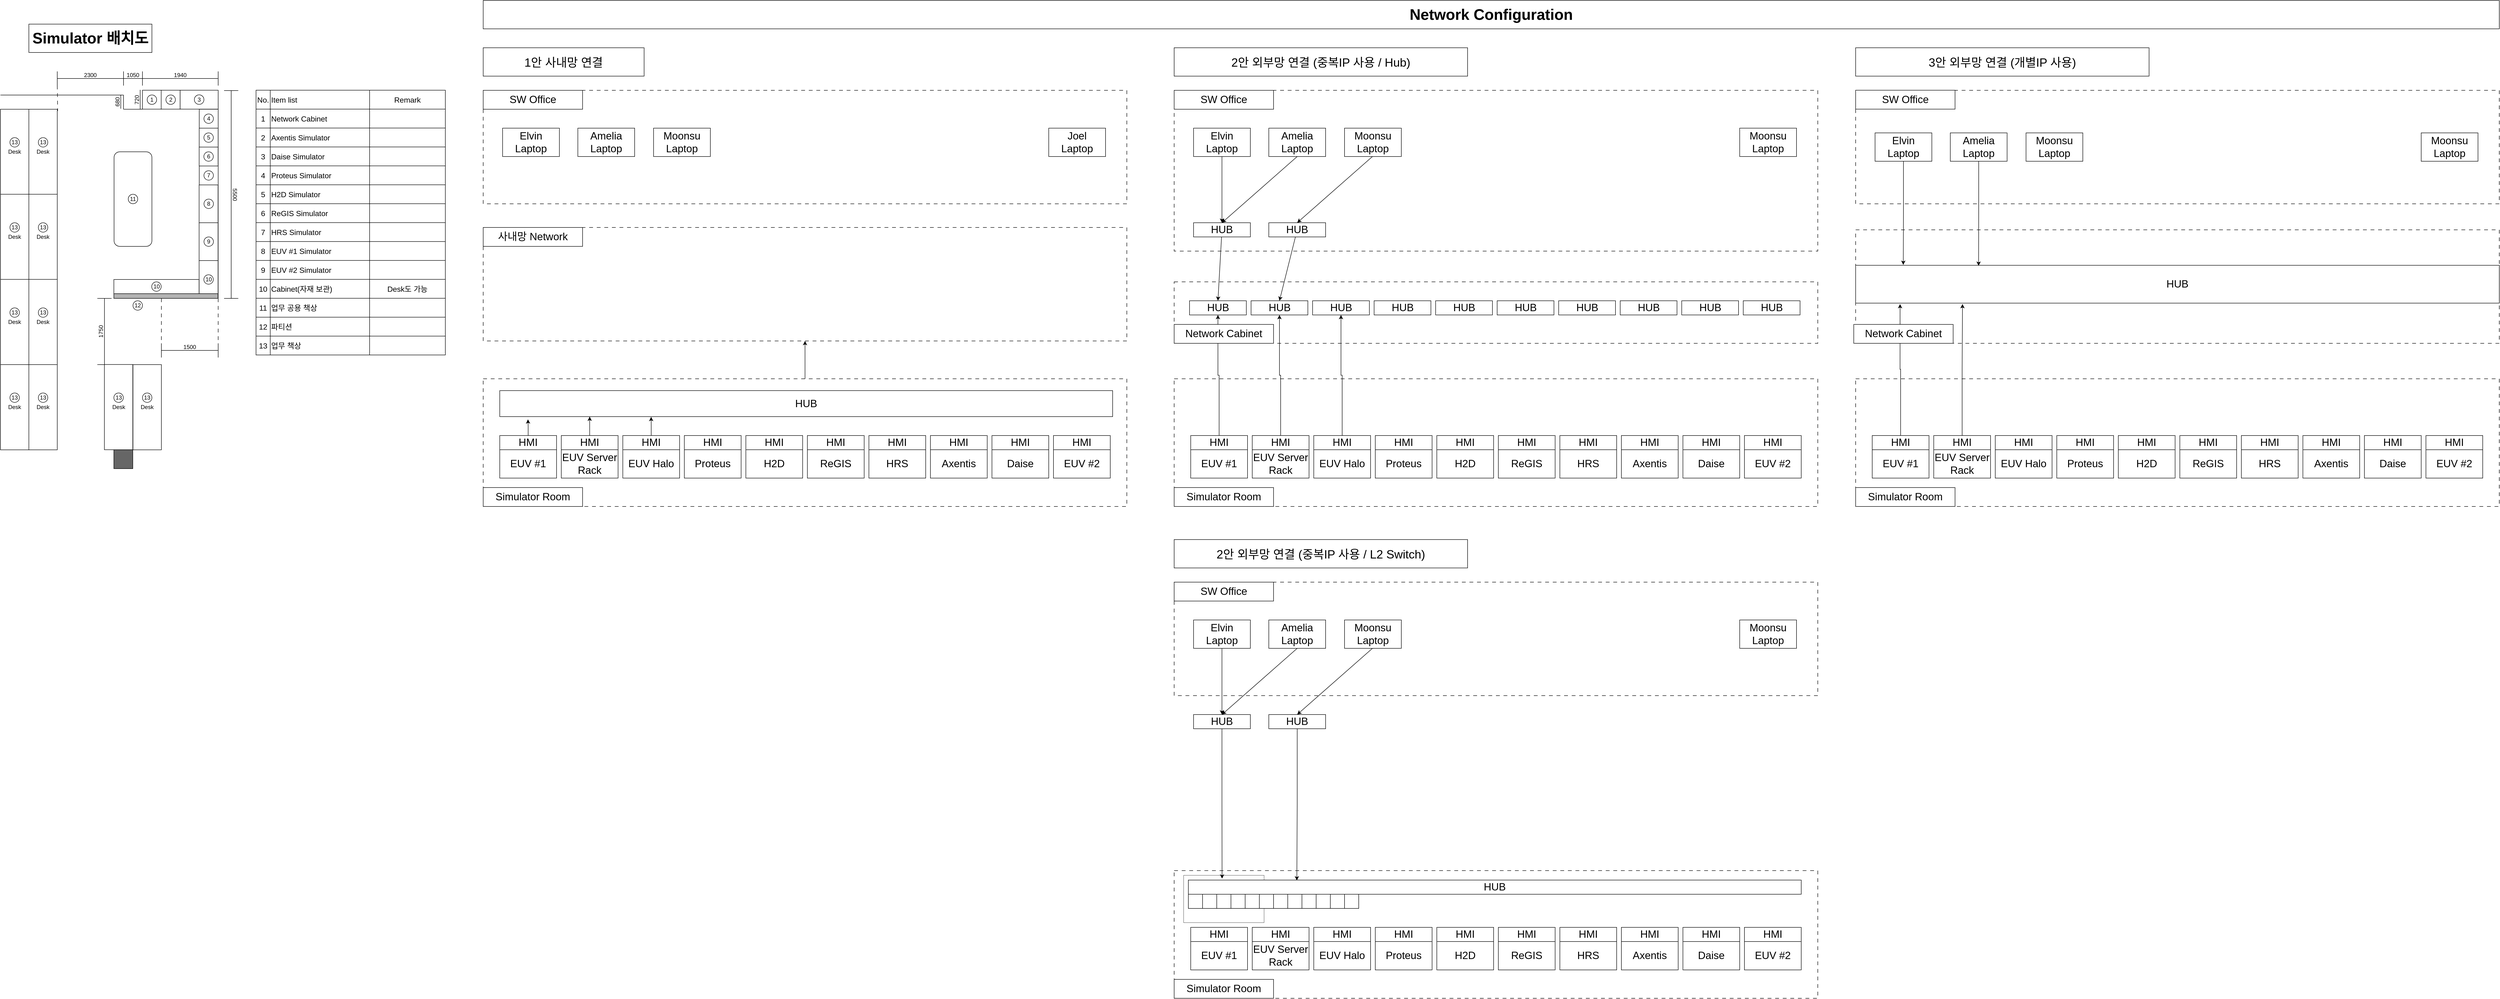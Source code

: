 <mxfile version="22.1.18" type="github">
  <diagram name="페이지-1" id="L5aXXikFhnziVQd-68zD">
    <mxGraphModel dx="2026" dy="1119" grid="1" gridSize="10" guides="1" tooltips="1" connect="1" arrows="1" fold="1" page="1" pageScale="1" pageWidth="827" pageHeight="1169" math="0" shadow="0">
      <root>
        <mxCell id="0" />
        <mxCell id="1" parent="0" />
        <mxCell id="6VhVImZv-FKxycr0r0Lj-88" value="" style="rounded=0;whiteSpace=wrap;html=1;dashed=1;dashPattern=8 8;" parent="1" vertex="1">
          <mxGeometry x="2540" y="645" width="1360" height="130" as="geometry" />
        </mxCell>
        <mxCell id="6VhVImZv-FKxycr0r0Lj-86" value="" style="rounded=0;whiteSpace=wrap;html=1;dashed=1;dashPattern=8 8;" parent="1" vertex="1">
          <mxGeometry x="3980" y="535" width="1360" height="240" as="geometry" />
        </mxCell>
        <mxCell id="6VhVImZv-FKxycr0r0Lj-24" value="" style="rounded=0;whiteSpace=wrap;html=1;dashed=1;dashPattern=8 8;" parent="1" vertex="1">
          <mxGeometry x="2540" y="1890" width="1360" height="270" as="geometry" />
        </mxCell>
        <mxCell id="6VhVImZv-FKxycr0r0Lj-22" value="" style="rounded=0;whiteSpace=wrap;html=1;fillColor=#B3B3B3;" parent="1" vertex="1">
          <mxGeometry x="299.6" y="670" width="220" height="10" as="geometry" />
        </mxCell>
        <mxCell id="UaOII6h0y0LOBjquR1xd-104" style="edgeStyle=orthogonalEdgeStyle;rounded=0;orthogonalLoop=1;jettySize=auto;html=1;" parent="1" source="O-rZA76QHSHm7Is1UIe7-26" target="UaOII6h0y0LOBjquR1xd-97" edge="1">
          <mxGeometry relative="1" as="geometry" />
        </mxCell>
        <mxCell id="O-rZA76QHSHm7Is1UIe7-26" value="" style="rounded=0;whiteSpace=wrap;html=1;dashed=1;dashPattern=8 8;" parent="1" vertex="1">
          <mxGeometry x="1080" y="850" width="1360" height="270" as="geometry" />
        </mxCell>
        <mxCell id="O-rZA76QHSHm7Is1UIe7-25" value="" style="rounded=0;whiteSpace=wrap;html=1;dashed=1;dashPattern=8 8;" parent="1" vertex="1">
          <mxGeometry x="1080" y="240" width="1360" height="240" as="geometry" />
        </mxCell>
        <mxCell id="O-rZA76QHSHm7Is1UIe7-1" value="&lt;font style=&quot;font-size: 32px;&quot;&gt;&lt;b&gt;Simulator 배치도&lt;/b&gt;&lt;/font&gt;" style="rounded=0;whiteSpace=wrap;html=1;" parent="1" vertex="1">
          <mxGeometry x="120" y="100" width="260" height="60" as="geometry" />
        </mxCell>
        <mxCell id="O-rZA76QHSHm7Is1UIe7-2" value="&lt;span style=&quot;font-size: 32px;&quot;&gt;&lt;b&gt;Network Configuration&lt;/b&gt;&lt;/span&gt;" style="rounded=0;whiteSpace=wrap;html=1;" parent="1" vertex="1">
          <mxGeometry x="1080" y="50" width="4260" height="60" as="geometry" />
        </mxCell>
        <mxCell id="6VhVImZv-FKxycr0r0Lj-84" value="" style="rounded=0;whiteSpace=wrap;html=1;dashed=1;dashPattern=1 1;" parent="1" vertex="1">
          <mxGeometry x="2560" y="1900" width="170" height="100" as="geometry" />
        </mxCell>
        <mxCell id="O-rZA76QHSHm7Is1UIe7-3" value="&lt;font style=&quot;font-size: 22px;&quot;&gt;EUV #1&lt;/font&gt;" style="rounded=0;whiteSpace=wrap;html=1;" parent="1" vertex="1">
          <mxGeometry x="1115" y="1000" width="120" height="60" as="geometry" />
        </mxCell>
        <mxCell id="O-rZA76QHSHm7Is1UIe7-4" value="&lt;font style=&quot;font-size: 25px;&quot;&gt;1안 사내망 연결&lt;/font&gt;" style="rounded=0;whiteSpace=wrap;html=1;" parent="1" vertex="1">
          <mxGeometry x="1080" y="150" width="340" height="60" as="geometry" />
        </mxCell>
        <mxCell id="O-rZA76QHSHm7Is1UIe7-5" value="&lt;span style=&quot;font-size: 22px;&quot;&gt;EUV Server&lt;br&gt;Rack&lt;br&gt;&lt;/span&gt;" style="rounded=0;whiteSpace=wrap;html=1;" parent="1" vertex="1">
          <mxGeometry x="1245" y="1000" width="120" height="60" as="geometry" />
        </mxCell>
        <mxCell id="O-rZA76QHSHm7Is1UIe7-6" value="&lt;font style=&quot;font-size: 22px;&quot;&gt;EUV Halo&lt;/font&gt;" style="rounded=0;whiteSpace=wrap;html=1;" parent="1" vertex="1">
          <mxGeometry x="1375" y="1000" width="120" height="60" as="geometry" />
        </mxCell>
        <mxCell id="O-rZA76QHSHm7Is1UIe7-7" value="&lt;font style=&quot;font-size: 22px;&quot;&gt;Proteus&lt;/font&gt;" style="rounded=0;whiteSpace=wrap;html=1;" parent="1" vertex="1">
          <mxGeometry x="1505" y="1000" width="120" height="60" as="geometry" />
        </mxCell>
        <mxCell id="O-rZA76QHSHm7Is1UIe7-8" value="&lt;font style=&quot;font-size: 22px;&quot;&gt;H2D&lt;/font&gt;" style="rounded=0;whiteSpace=wrap;html=1;" parent="1" vertex="1">
          <mxGeometry x="1635" y="1000" width="120" height="60" as="geometry" />
        </mxCell>
        <mxCell id="O-rZA76QHSHm7Is1UIe7-9" value="&lt;font style=&quot;font-size: 22px;&quot;&gt;ReGIS&lt;/font&gt;" style="rounded=0;whiteSpace=wrap;html=1;" parent="1" vertex="1">
          <mxGeometry x="1765" y="1000" width="120" height="60" as="geometry" />
        </mxCell>
        <mxCell id="O-rZA76QHSHm7Is1UIe7-10" value="&lt;font style=&quot;font-size: 22px;&quot;&gt;HRS&lt;/font&gt;" style="rounded=0;whiteSpace=wrap;html=1;" parent="1" vertex="1">
          <mxGeometry x="1895" y="1000" width="120" height="60" as="geometry" />
        </mxCell>
        <mxCell id="O-rZA76QHSHm7Is1UIe7-11" value="&lt;font style=&quot;font-size: 22px;&quot;&gt;Axentis&lt;/font&gt;" style="rounded=0;whiteSpace=wrap;html=1;" parent="1" vertex="1">
          <mxGeometry x="2025" y="1000" width="120" height="60" as="geometry" />
        </mxCell>
        <mxCell id="O-rZA76QHSHm7Is1UIe7-12" value="&lt;font style=&quot;font-size: 22px;&quot;&gt;Daise&lt;/font&gt;" style="rounded=0;whiteSpace=wrap;html=1;" parent="1" vertex="1">
          <mxGeometry x="2155" y="1000" width="120" height="60" as="geometry" />
        </mxCell>
        <mxCell id="O-rZA76QHSHm7Is1UIe7-13" value="&lt;font style=&quot;font-size: 22px;&quot;&gt;EUV #2&lt;/font&gt;" style="rounded=0;whiteSpace=wrap;html=1;" parent="1" vertex="1">
          <mxGeometry x="2285" y="1000" width="120" height="60" as="geometry" />
        </mxCell>
        <mxCell id="O-rZA76QHSHm7Is1UIe7-14" value="&lt;font style=&quot;font-size: 22px;&quot;&gt;HMI&lt;/font&gt;" style="rounded=0;whiteSpace=wrap;html=1;" parent="1" vertex="1">
          <mxGeometry x="1115" y="970" width="120" height="30" as="geometry" />
        </mxCell>
        <mxCell id="O-rZA76QHSHm7Is1UIe7-15" value="&lt;font style=&quot;font-size: 22px;&quot;&gt;HMI&lt;/font&gt;" style="rounded=0;whiteSpace=wrap;html=1;" parent="1" vertex="1">
          <mxGeometry x="1245" y="970" width="120" height="30" as="geometry" />
        </mxCell>
        <mxCell id="O-rZA76QHSHm7Is1UIe7-16" value="&lt;font style=&quot;font-size: 22px;&quot;&gt;HMI&lt;/font&gt;" style="rounded=0;whiteSpace=wrap;html=1;" parent="1" vertex="1">
          <mxGeometry x="1375" y="970" width="120" height="30" as="geometry" />
        </mxCell>
        <mxCell id="O-rZA76QHSHm7Is1UIe7-17" value="&lt;font style=&quot;font-size: 22px;&quot;&gt;HMI&lt;/font&gt;" style="rounded=0;whiteSpace=wrap;html=1;" parent="1" vertex="1">
          <mxGeometry x="1505" y="970" width="120" height="30" as="geometry" />
        </mxCell>
        <mxCell id="O-rZA76QHSHm7Is1UIe7-18" value="&lt;font style=&quot;font-size: 22px;&quot;&gt;HMI&lt;/font&gt;" style="rounded=0;whiteSpace=wrap;html=1;" parent="1" vertex="1">
          <mxGeometry x="1635" y="970" width="120" height="30" as="geometry" />
        </mxCell>
        <mxCell id="O-rZA76QHSHm7Is1UIe7-19" value="&lt;font style=&quot;font-size: 22px;&quot;&gt;HMI&lt;/font&gt;" style="rounded=0;whiteSpace=wrap;html=1;" parent="1" vertex="1">
          <mxGeometry x="1765" y="970" width="120" height="30" as="geometry" />
        </mxCell>
        <mxCell id="O-rZA76QHSHm7Is1UIe7-20" value="&lt;font style=&quot;font-size: 22px;&quot;&gt;HMI&lt;/font&gt;" style="rounded=0;whiteSpace=wrap;html=1;" parent="1" vertex="1">
          <mxGeometry x="1895" y="970" width="120" height="30" as="geometry" />
        </mxCell>
        <mxCell id="O-rZA76QHSHm7Is1UIe7-21" value="&lt;font style=&quot;font-size: 22px;&quot;&gt;HMI&lt;/font&gt;" style="rounded=0;whiteSpace=wrap;html=1;" parent="1" vertex="1">
          <mxGeometry x="2025" y="970" width="120" height="30" as="geometry" />
        </mxCell>
        <mxCell id="O-rZA76QHSHm7Is1UIe7-22" value="&lt;font style=&quot;font-size: 22px;&quot;&gt;HMI&lt;/font&gt;" style="rounded=0;whiteSpace=wrap;html=1;" parent="1" vertex="1">
          <mxGeometry x="2155" y="970" width="120" height="30" as="geometry" />
        </mxCell>
        <mxCell id="O-rZA76QHSHm7Is1UIe7-23" value="&lt;font style=&quot;font-size: 22px;&quot;&gt;HMI&lt;/font&gt;" style="rounded=0;whiteSpace=wrap;html=1;" parent="1" vertex="1">
          <mxGeometry x="2285" y="970" width="120" height="30" as="geometry" />
        </mxCell>
        <mxCell id="O-rZA76QHSHm7Is1UIe7-24" value="&lt;font style=&quot;font-size: 22px;&quot;&gt;Elvin&lt;br&gt;Laptop&lt;br&gt;&lt;/font&gt;" style="rounded=0;whiteSpace=wrap;html=1;" parent="1" vertex="1">
          <mxGeometry x="1121" y="320" width="120" height="60" as="geometry" />
        </mxCell>
        <mxCell id="O-rZA76QHSHm7Is1UIe7-27" value="&lt;font style=&quot;font-size: 22px;&quot;&gt;SW Office&lt;/font&gt;" style="rounded=0;whiteSpace=wrap;html=1;" parent="1" vertex="1">
          <mxGeometry x="1080" y="240" width="210" height="40" as="geometry" />
        </mxCell>
        <mxCell id="O-rZA76QHSHm7Is1UIe7-28" value="&lt;font style=&quot;font-size: 22px;&quot;&gt;Simulator Room&lt;/font&gt;" style="rounded=0;whiteSpace=wrap;html=1;" parent="1" vertex="1">
          <mxGeometry x="1080" y="1080" width="210" height="40" as="geometry" />
        </mxCell>
        <mxCell id="O-rZA76QHSHm7Is1UIe7-29" value="&lt;font style=&quot;font-size: 22px;&quot;&gt;Amelia&lt;br&gt;Laptop&lt;br&gt;&lt;/font&gt;" style="rounded=0;whiteSpace=wrap;html=1;" parent="1" vertex="1">
          <mxGeometry x="1280" y="320" width="120" height="60" as="geometry" />
        </mxCell>
        <mxCell id="O-rZA76QHSHm7Is1UIe7-30" value="&lt;font style=&quot;font-size: 22px;&quot;&gt;Moonsu&lt;br&gt;Laptop&lt;br&gt;&lt;/font&gt;" style="rounded=0;whiteSpace=wrap;html=1;" parent="1" vertex="1">
          <mxGeometry x="1440" y="320" width="120" height="60" as="geometry" />
        </mxCell>
        <mxCell id="O-rZA76QHSHm7Is1UIe7-31" value="&lt;font style=&quot;font-size: 22px;&quot;&gt;Joel&lt;br&gt;Laptop&lt;br&gt;&lt;/font&gt;" style="rounded=0;whiteSpace=wrap;html=1;" parent="1" vertex="1">
          <mxGeometry x="2275" y="320" width="120" height="60" as="geometry" />
        </mxCell>
        <mxCell id="UaOII6h0y0LOBjquR1xd-1" value="" style="rounded=0;whiteSpace=wrap;html=1;dashed=1;dashPattern=8 8;" parent="1" vertex="1">
          <mxGeometry x="2540" y="850" width="1360" height="270" as="geometry" />
        </mxCell>
        <mxCell id="UaOII6h0y0LOBjquR1xd-2" value="" style="rounded=0;whiteSpace=wrap;html=1;dashed=1;dashPattern=8 8;" parent="1" vertex="1">
          <mxGeometry x="2540" y="240" width="1360" height="340" as="geometry" />
        </mxCell>
        <mxCell id="UaOII6h0y0LOBjquR1xd-3" value="&lt;font style=&quot;font-size: 22px;&quot;&gt;EUV #1&lt;/font&gt;" style="rounded=0;whiteSpace=wrap;html=1;" parent="1" vertex="1">
          <mxGeometry x="2575" y="1000" width="120" height="60" as="geometry" />
        </mxCell>
        <mxCell id="UaOII6h0y0LOBjquR1xd-4" value="&lt;font style=&quot;font-size: 25px;&quot;&gt;2안 외부망 연결 (중복IP 사용 / Hub)&lt;/font&gt;" style="rounded=0;whiteSpace=wrap;html=1;" parent="1" vertex="1">
          <mxGeometry x="2540" y="150" width="620" height="60" as="geometry" />
        </mxCell>
        <mxCell id="UaOII6h0y0LOBjquR1xd-5" value="&lt;span style=&quot;font-size: 22px;&quot;&gt;EUV Server&lt;br&gt;Rack&lt;br&gt;&lt;/span&gt;" style="rounded=0;whiteSpace=wrap;html=1;" parent="1" vertex="1">
          <mxGeometry x="2705" y="1000" width="120" height="60" as="geometry" />
        </mxCell>
        <mxCell id="UaOII6h0y0LOBjquR1xd-6" value="&lt;font style=&quot;font-size: 22px;&quot;&gt;EUV Halo&lt;/font&gt;" style="rounded=0;whiteSpace=wrap;html=1;" parent="1" vertex="1">
          <mxGeometry x="2835" y="1000" width="120" height="60" as="geometry" />
        </mxCell>
        <mxCell id="UaOII6h0y0LOBjquR1xd-7" value="&lt;font style=&quot;font-size: 22px;&quot;&gt;Proteus&lt;/font&gt;" style="rounded=0;whiteSpace=wrap;html=1;" parent="1" vertex="1">
          <mxGeometry x="2965" y="1000" width="120" height="60" as="geometry" />
        </mxCell>
        <mxCell id="UaOII6h0y0LOBjquR1xd-8" value="&lt;font style=&quot;font-size: 22px;&quot;&gt;H2D&lt;/font&gt;" style="rounded=0;whiteSpace=wrap;html=1;" parent="1" vertex="1">
          <mxGeometry x="3095" y="1000" width="120" height="60" as="geometry" />
        </mxCell>
        <mxCell id="UaOII6h0y0LOBjquR1xd-9" value="&lt;font style=&quot;font-size: 22px;&quot;&gt;ReGIS&lt;/font&gt;" style="rounded=0;whiteSpace=wrap;html=1;" parent="1" vertex="1">
          <mxGeometry x="3225" y="1000" width="120" height="60" as="geometry" />
        </mxCell>
        <mxCell id="UaOII6h0y0LOBjquR1xd-10" value="&lt;font style=&quot;font-size: 22px;&quot;&gt;HRS&lt;/font&gt;" style="rounded=0;whiteSpace=wrap;html=1;" parent="1" vertex="1">
          <mxGeometry x="3355" y="1000" width="120" height="60" as="geometry" />
        </mxCell>
        <mxCell id="UaOII6h0y0LOBjquR1xd-11" value="&lt;font style=&quot;font-size: 22px;&quot;&gt;Axentis&lt;/font&gt;" style="rounded=0;whiteSpace=wrap;html=1;" parent="1" vertex="1">
          <mxGeometry x="3485" y="1000" width="120" height="60" as="geometry" />
        </mxCell>
        <mxCell id="UaOII6h0y0LOBjquR1xd-12" value="&lt;font style=&quot;font-size: 22px;&quot;&gt;Daise&lt;/font&gt;" style="rounded=0;whiteSpace=wrap;html=1;" parent="1" vertex="1">
          <mxGeometry x="3615" y="1000" width="120" height="60" as="geometry" />
        </mxCell>
        <mxCell id="UaOII6h0y0LOBjquR1xd-13" value="&lt;font style=&quot;font-size: 22px;&quot;&gt;EUV #2&lt;/font&gt;" style="rounded=0;whiteSpace=wrap;html=1;" parent="1" vertex="1">
          <mxGeometry x="3745" y="1000" width="120" height="60" as="geometry" />
        </mxCell>
        <mxCell id="6VhVImZv-FKxycr0r0Lj-90" style="edgeStyle=orthogonalEdgeStyle;rounded=0;orthogonalLoop=1;jettySize=auto;html=1;entryX=0.5;entryY=1;entryDx=0;entryDy=0;" parent="1" source="UaOII6h0y0LOBjquR1xd-14" target="UaOII6h0y0LOBjquR1xd-30" edge="1">
          <mxGeometry relative="1" as="geometry" />
        </mxCell>
        <mxCell id="UaOII6h0y0LOBjquR1xd-14" value="&lt;font style=&quot;font-size: 22px;&quot;&gt;HMI&lt;/font&gt;" style="rounded=0;whiteSpace=wrap;html=1;" parent="1" vertex="1">
          <mxGeometry x="2575" y="970" width="120" height="30" as="geometry" />
        </mxCell>
        <mxCell id="6VhVImZv-FKxycr0r0Lj-91" style="edgeStyle=orthogonalEdgeStyle;rounded=0;orthogonalLoop=1;jettySize=auto;html=1;entryX=0.5;entryY=1;entryDx=0;entryDy=0;" parent="1" source="UaOII6h0y0LOBjquR1xd-15" target="UaOII6h0y0LOBjquR1xd-32" edge="1">
          <mxGeometry relative="1" as="geometry" />
        </mxCell>
        <mxCell id="UaOII6h0y0LOBjquR1xd-15" value="&lt;font style=&quot;font-size: 22px;&quot;&gt;HMI&lt;/font&gt;" style="rounded=0;whiteSpace=wrap;html=1;" parent="1" vertex="1">
          <mxGeometry x="2705" y="970" width="120" height="30" as="geometry" />
        </mxCell>
        <mxCell id="6VhVImZv-FKxycr0r0Lj-92" style="edgeStyle=orthogonalEdgeStyle;rounded=0;orthogonalLoop=1;jettySize=auto;html=1;entryX=0.5;entryY=1;entryDx=0;entryDy=0;" parent="1" source="UaOII6h0y0LOBjquR1xd-16" target="UaOII6h0y0LOBjquR1xd-33" edge="1">
          <mxGeometry relative="1" as="geometry" />
        </mxCell>
        <mxCell id="UaOII6h0y0LOBjquR1xd-16" value="&lt;font style=&quot;font-size: 22px;&quot;&gt;HMI&lt;/font&gt;" style="rounded=0;whiteSpace=wrap;html=1;" parent="1" vertex="1">
          <mxGeometry x="2835" y="970" width="120" height="30" as="geometry" />
        </mxCell>
        <mxCell id="UaOII6h0y0LOBjquR1xd-17" value="&lt;font style=&quot;font-size: 22px;&quot;&gt;HMI&lt;/font&gt;" style="rounded=0;whiteSpace=wrap;html=1;" parent="1" vertex="1">
          <mxGeometry x="2965" y="970" width="120" height="30" as="geometry" />
        </mxCell>
        <mxCell id="UaOII6h0y0LOBjquR1xd-18" value="&lt;font style=&quot;font-size: 22px;&quot;&gt;HMI&lt;/font&gt;" style="rounded=0;whiteSpace=wrap;html=1;" parent="1" vertex="1">
          <mxGeometry x="3095" y="970" width="120" height="30" as="geometry" />
        </mxCell>
        <mxCell id="UaOII6h0y0LOBjquR1xd-19" value="&lt;font style=&quot;font-size: 22px;&quot;&gt;HMI&lt;/font&gt;" style="rounded=0;whiteSpace=wrap;html=1;" parent="1" vertex="1">
          <mxGeometry x="3225" y="970" width="120" height="30" as="geometry" />
        </mxCell>
        <mxCell id="UaOII6h0y0LOBjquR1xd-20" value="&lt;font style=&quot;font-size: 22px;&quot;&gt;HMI&lt;/font&gt;" style="rounded=0;whiteSpace=wrap;html=1;" parent="1" vertex="1">
          <mxGeometry x="3355" y="970" width="120" height="30" as="geometry" />
        </mxCell>
        <mxCell id="UaOII6h0y0LOBjquR1xd-21" value="&lt;font style=&quot;font-size: 22px;&quot;&gt;HMI&lt;/font&gt;" style="rounded=0;whiteSpace=wrap;html=1;" parent="1" vertex="1">
          <mxGeometry x="3485" y="970" width="120" height="30" as="geometry" />
        </mxCell>
        <mxCell id="UaOII6h0y0LOBjquR1xd-22" value="&lt;font style=&quot;font-size: 22px;&quot;&gt;HMI&lt;/font&gt;" style="rounded=0;whiteSpace=wrap;html=1;" parent="1" vertex="1">
          <mxGeometry x="3615" y="970" width="120" height="30" as="geometry" />
        </mxCell>
        <mxCell id="UaOII6h0y0LOBjquR1xd-23" value="&lt;font style=&quot;font-size: 22px;&quot;&gt;HMI&lt;/font&gt;" style="rounded=0;whiteSpace=wrap;html=1;" parent="1" vertex="1">
          <mxGeometry x="3745" y="970" width="120" height="30" as="geometry" />
        </mxCell>
        <mxCell id="UaOII6h0y0LOBjquR1xd-88" style="edgeStyle=orthogonalEdgeStyle;rounded=0;orthogonalLoop=1;jettySize=auto;html=1;entryX=0.5;entryY=0;entryDx=0;entryDy=0;" parent="1" source="UaOII6h0y0LOBjquR1xd-24" target="UaOII6h0y0LOBjquR1xd-87" edge="1">
          <mxGeometry relative="1" as="geometry" />
        </mxCell>
        <mxCell id="UaOII6h0y0LOBjquR1xd-24" value="&lt;font style=&quot;font-size: 22px;&quot;&gt;Elvin&lt;br&gt;Laptop&lt;br&gt;&lt;/font&gt;" style="rounded=0;whiteSpace=wrap;html=1;" parent="1" vertex="1">
          <mxGeometry x="2581" y="320" width="120" height="60" as="geometry" />
        </mxCell>
        <mxCell id="UaOII6h0y0LOBjquR1xd-25" value="&lt;font style=&quot;font-size: 22px;&quot;&gt;SW Office&lt;/font&gt;" style="rounded=0;whiteSpace=wrap;html=1;" parent="1" vertex="1">
          <mxGeometry x="2540" y="240" width="210" height="40" as="geometry" />
        </mxCell>
        <mxCell id="UaOII6h0y0LOBjquR1xd-26" value="&lt;font style=&quot;font-size: 22px;&quot;&gt;Simulator Room&lt;/font&gt;" style="rounded=0;whiteSpace=wrap;html=1;" parent="1" vertex="1">
          <mxGeometry x="2540" y="1080" width="210" height="40" as="geometry" />
        </mxCell>
        <mxCell id="UaOII6h0y0LOBjquR1xd-89" style="rounded=0;orthogonalLoop=1;jettySize=auto;html=1;entryX=0.5;entryY=0;entryDx=0;entryDy=0;exitX=0.5;exitY=1;exitDx=0;exitDy=0;" parent="1" source="UaOII6h0y0LOBjquR1xd-27" target="UaOII6h0y0LOBjquR1xd-87" edge="1">
          <mxGeometry relative="1" as="geometry" />
        </mxCell>
        <mxCell id="UaOII6h0y0LOBjquR1xd-27" value="&lt;font style=&quot;font-size: 22px;&quot;&gt;Amelia&lt;br&gt;Laptop&lt;br&gt;&lt;/font&gt;" style="rounded=0;whiteSpace=wrap;html=1;" parent="1" vertex="1">
          <mxGeometry x="2740" y="320" width="120" height="60" as="geometry" />
        </mxCell>
        <mxCell id="UaOII6h0y0LOBjquR1xd-28" value="&lt;font style=&quot;font-size: 22px;&quot;&gt;Moonsu&lt;br&gt;Laptop&lt;br&gt;&lt;/font&gt;" style="rounded=0;whiteSpace=wrap;html=1;" parent="1" vertex="1">
          <mxGeometry x="2900" y="320" width="120" height="60" as="geometry" />
        </mxCell>
        <mxCell id="UaOII6h0y0LOBjquR1xd-29" value="&lt;font style=&quot;font-size: 22px;&quot;&gt;Moonsu&lt;br&gt;Laptop&lt;br&gt;&lt;/font&gt;" style="rounded=0;whiteSpace=wrap;html=1;" parent="1" vertex="1">
          <mxGeometry x="3735" y="320" width="120" height="60" as="geometry" />
        </mxCell>
        <mxCell id="UaOII6h0y0LOBjquR1xd-30" value="&lt;span style=&quot;font-size: 22px;&quot;&gt;HUB&lt;/span&gt;" style="rounded=0;whiteSpace=wrap;html=1;" parent="1" vertex="1">
          <mxGeometry x="2572.5" y="685" width="120" height="30" as="geometry" />
        </mxCell>
        <mxCell id="UaOII6h0y0LOBjquR1xd-32" value="&lt;span style=&quot;font-size: 22px;&quot;&gt;HUB&lt;/span&gt;" style="rounded=0;whiteSpace=wrap;html=1;" parent="1" vertex="1">
          <mxGeometry x="2702.5" y="685" width="120" height="30" as="geometry" />
        </mxCell>
        <mxCell id="UaOII6h0y0LOBjquR1xd-33" value="&lt;span style=&quot;font-size: 22px;&quot;&gt;HUB&lt;/span&gt;" style="rounded=0;whiteSpace=wrap;html=1;" parent="1" vertex="1">
          <mxGeometry x="2832.5" y="685" width="120" height="30" as="geometry" />
        </mxCell>
        <mxCell id="UaOII6h0y0LOBjquR1xd-34" value="&lt;span style=&quot;font-size: 22px;&quot;&gt;HUB&lt;/span&gt;" style="rounded=0;whiteSpace=wrap;html=1;" parent="1" vertex="1">
          <mxGeometry x="2962.5" y="685" width="120" height="30" as="geometry" />
        </mxCell>
        <mxCell id="UaOII6h0y0LOBjquR1xd-35" value="&lt;span style=&quot;font-size: 22px;&quot;&gt;HUB&lt;/span&gt;" style="rounded=0;whiteSpace=wrap;html=1;" parent="1" vertex="1">
          <mxGeometry x="3092.5" y="685" width="120" height="30" as="geometry" />
        </mxCell>
        <mxCell id="UaOII6h0y0LOBjquR1xd-36" value="&lt;span style=&quot;font-size: 22px;&quot;&gt;HUB&lt;/span&gt;" style="rounded=0;whiteSpace=wrap;html=1;" parent="1" vertex="1">
          <mxGeometry x="3222.5" y="685" width="120" height="30" as="geometry" />
        </mxCell>
        <mxCell id="UaOII6h0y0LOBjquR1xd-37" value="&lt;span style=&quot;font-size: 22px;&quot;&gt;HUB&lt;/span&gt;" style="rounded=0;whiteSpace=wrap;html=1;" parent="1" vertex="1">
          <mxGeometry x="3352.5" y="685" width="120" height="30" as="geometry" />
        </mxCell>
        <mxCell id="UaOII6h0y0LOBjquR1xd-38" value="&lt;span style=&quot;font-size: 22px;&quot;&gt;HUB&lt;/span&gt;" style="rounded=0;whiteSpace=wrap;html=1;" parent="1" vertex="1">
          <mxGeometry x="3482.5" y="685" width="120" height="30" as="geometry" />
        </mxCell>
        <mxCell id="UaOII6h0y0LOBjquR1xd-39" value="&lt;span style=&quot;font-size: 22px;&quot;&gt;HUB&lt;/span&gt;" style="rounded=0;whiteSpace=wrap;html=1;" parent="1" vertex="1">
          <mxGeometry x="3612.5" y="685" width="120" height="30" as="geometry" />
        </mxCell>
        <mxCell id="UaOII6h0y0LOBjquR1xd-40" value="&lt;span style=&quot;font-size: 22px;&quot;&gt;HUB&lt;/span&gt;" style="rounded=0;whiteSpace=wrap;html=1;" parent="1" vertex="1">
          <mxGeometry x="3742.5" y="685" width="120" height="30" as="geometry" />
        </mxCell>
        <mxCell id="UaOII6h0y0LOBjquR1xd-41" value="" style="rounded=0;whiteSpace=wrap;html=1;dashed=1;dashPattern=8 8;" parent="1" vertex="1">
          <mxGeometry x="3980" y="850" width="1360" height="270" as="geometry" />
        </mxCell>
        <mxCell id="UaOII6h0y0LOBjquR1xd-42" value="" style="rounded=0;whiteSpace=wrap;html=1;dashed=1;dashPattern=8 8;" parent="1" vertex="1">
          <mxGeometry x="3980" y="240" width="1360" height="240" as="geometry" />
        </mxCell>
        <mxCell id="UaOII6h0y0LOBjquR1xd-43" value="&lt;font style=&quot;font-size: 22px;&quot;&gt;EUV #1&lt;/font&gt;" style="rounded=0;whiteSpace=wrap;html=1;" parent="1" vertex="1">
          <mxGeometry x="4015" y="1000" width="120" height="60" as="geometry" />
        </mxCell>
        <mxCell id="UaOII6h0y0LOBjquR1xd-44" value="&lt;font style=&quot;font-size: 25px;&quot;&gt;3안 외부망 연결 (개별IP 사용)&lt;/font&gt;" style="rounded=0;whiteSpace=wrap;html=1;" parent="1" vertex="1">
          <mxGeometry x="3980" y="150" width="620" height="60" as="geometry" />
        </mxCell>
        <mxCell id="UaOII6h0y0LOBjquR1xd-45" value="&lt;span style=&quot;font-size: 22px;&quot;&gt;EUV Server&lt;br&gt;Rack&lt;br&gt;&lt;/span&gt;" style="rounded=0;whiteSpace=wrap;html=1;" parent="1" vertex="1">
          <mxGeometry x="4145" y="1000" width="120" height="60" as="geometry" />
        </mxCell>
        <mxCell id="UaOII6h0y0LOBjquR1xd-46" value="&lt;font style=&quot;font-size: 22px;&quot;&gt;EUV Halo&lt;/font&gt;" style="rounded=0;whiteSpace=wrap;html=1;" parent="1" vertex="1">
          <mxGeometry x="4275" y="1000" width="120" height="60" as="geometry" />
        </mxCell>
        <mxCell id="UaOII6h0y0LOBjquR1xd-47" value="&lt;font style=&quot;font-size: 22px;&quot;&gt;Proteus&lt;/font&gt;" style="rounded=0;whiteSpace=wrap;html=1;" parent="1" vertex="1">
          <mxGeometry x="4405" y="1000" width="120" height="60" as="geometry" />
        </mxCell>
        <mxCell id="UaOII6h0y0LOBjquR1xd-48" value="&lt;font style=&quot;font-size: 22px;&quot;&gt;H2D&lt;/font&gt;" style="rounded=0;whiteSpace=wrap;html=1;" parent="1" vertex="1">
          <mxGeometry x="4535" y="1000" width="120" height="60" as="geometry" />
        </mxCell>
        <mxCell id="UaOII6h0y0LOBjquR1xd-49" value="&lt;font style=&quot;font-size: 22px;&quot;&gt;ReGIS&lt;/font&gt;" style="rounded=0;whiteSpace=wrap;html=1;" parent="1" vertex="1">
          <mxGeometry x="4665" y="1000" width="120" height="60" as="geometry" />
        </mxCell>
        <mxCell id="UaOII6h0y0LOBjquR1xd-50" value="&lt;font style=&quot;font-size: 22px;&quot;&gt;HRS&lt;/font&gt;" style="rounded=0;whiteSpace=wrap;html=1;" parent="1" vertex="1">
          <mxGeometry x="4795" y="1000" width="120" height="60" as="geometry" />
        </mxCell>
        <mxCell id="UaOII6h0y0LOBjquR1xd-51" value="&lt;font style=&quot;font-size: 22px;&quot;&gt;Axentis&lt;/font&gt;" style="rounded=0;whiteSpace=wrap;html=1;" parent="1" vertex="1">
          <mxGeometry x="4925" y="1000" width="120" height="60" as="geometry" />
        </mxCell>
        <mxCell id="UaOII6h0y0LOBjquR1xd-52" value="&lt;font style=&quot;font-size: 22px;&quot;&gt;Daise&lt;/font&gt;" style="rounded=0;whiteSpace=wrap;html=1;" parent="1" vertex="1">
          <mxGeometry x="5055" y="1000" width="120" height="60" as="geometry" />
        </mxCell>
        <mxCell id="UaOII6h0y0LOBjquR1xd-53" value="&lt;font style=&quot;font-size: 22px;&quot;&gt;EUV #2&lt;/font&gt;" style="rounded=0;whiteSpace=wrap;html=1;" parent="1" vertex="1">
          <mxGeometry x="5185" y="1000" width="120" height="60" as="geometry" />
        </mxCell>
        <mxCell id="UaOII6h0y0LOBjquR1xd-54" value="&lt;font style=&quot;font-size: 22px;&quot;&gt;HMI&lt;/font&gt;" style="rounded=0;whiteSpace=wrap;html=1;" parent="1" vertex="1">
          <mxGeometry x="4015" y="970" width="120" height="30" as="geometry" />
        </mxCell>
        <mxCell id="UaOII6h0y0LOBjquR1xd-55" value="&lt;font style=&quot;font-size: 22px;&quot;&gt;HMI&lt;/font&gt;" style="rounded=0;whiteSpace=wrap;html=1;" parent="1" vertex="1">
          <mxGeometry x="4145" y="970" width="120" height="30" as="geometry" />
        </mxCell>
        <mxCell id="UaOII6h0y0LOBjquR1xd-56" value="&lt;font style=&quot;font-size: 22px;&quot;&gt;HMI&lt;/font&gt;" style="rounded=0;whiteSpace=wrap;html=1;" parent="1" vertex="1">
          <mxGeometry x="4275" y="970" width="120" height="30" as="geometry" />
        </mxCell>
        <mxCell id="UaOII6h0y0LOBjquR1xd-57" value="&lt;font style=&quot;font-size: 22px;&quot;&gt;HMI&lt;/font&gt;" style="rounded=0;whiteSpace=wrap;html=1;" parent="1" vertex="1">
          <mxGeometry x="4405" y="970" width="120" height="30" as="geometry" />
        </mxCell>
        <mxCell id="UaOII6h0y0LOBjquR1xd-58" value="&lt;font style=&quot;font-size: 22px;&quot;&gt;HMI&lt;/font&gt;" style="rounded=0;whiteSpace=wrap;html=1;" parent="1" vertex="1">
          <mxGeometry x="4535" y="970" width="120" height="30" as="geometry" />
        </mxCell>
        <mxCell id="UaOII6h0y0LOBjquR1xd-59" value="&lt;font style=&quot;font-size: 22px;&quot;&gt;HMI&lt;/font&gt;" style="rounded=0;whiteSpace=wrap;html=1;" parent="1" vertex="1">
          <mxGeometry x="4665" y="970" width="120" height="30" as="geometry" />
        </mxCell>
        <mxCell id="UaOII6h0y0LOBjquR1xd-60" value="&lt;font style=&quot;font-size: 22px;&quot;&gt;HMI&lt;/font&gt;" style="rounded=0;whiteSpace=wrap;html=1;" parent="1" vertex="1">
          <mxGeometry x="4795" y="970" width="120" height="30" as="geometry" />
        </mxCell>
        <mxCell id="UaOII6h0y0LOBjquR1xd-61" value="&lt;font style=&quot;font-size: 22px;&quot;&gt;HMI&lt;/font&gt;" style="rounded=0;whiteSpace=wrap;html=1;" parent="1" vertex="1">
          <mxGeometry x="4925" y="970" width="120" height="30" as="geometry" />
        </mxCell>
        <mxCell id="UaOII6h0y0LOBjquR1xd-62" value="&lt;font style=&quot;font-size: 22px;&quot;&gt;HMI&lt;/font&gt;" style="rounded=0;whiteSpace=wrap;html=1;" parent="1" vertex="1">
          <mxGeometry x="5055" y="970" width="120" height="30" as="geometry" />
        </mxCell>
        <mxCell id="UaOII6h0y0LOBjquR1xd-63" value="&lt;font style=&quot;font-size: 22px;&quot;&gt;HMI&lt;/font&gt;" style="rounded=0;whiteSpace=wrap;html=1;" parent="1" vertex="1">
          <mxGeometry x="5185" y="970" width="120" height="30" as="geometry" />
        </mxCell>
        <mxCell id="UaOII6h0y0LOBjquR1xd-64" value="&lt;font style=&quot;font-size: 22px;&quot;&gt;Elvin&lt;br&gt;Laptop&lt;br&gt;&lt;/font&gt;" style="rounded=0;whiteSpace=wrap;html=1;" parent="1" vertex="1">
          <mxGeometry x="4021" y="330" width="120" height="60" as="geometry" />
        </mxCell>
        <mxCell id="UaOII6h0y0LOBjquR1xd-65" value="&lt;font style=&quot;font-size: 22px;&quot;&gt;SW Office&lt;/font&gt;" style="rounded=0;whiteSpace=wrap;html=1;" parent="1" vertex="1">
          <mxGeometry x="3980" y="239.79" width="210" height="40" as="geometry" />
        </mxCell>
        <mxCell id="UaOII6h0y0LOBjquR1xd-66" value="&lt;font style=&quot;font-size: 22px;&quot;&gt;Simulator Room&lt;/font&gt;" style="rounded=0;whiteSpace=wrap;html=1;" parent="1" vertex="1">
          <mxGeometry x="3980" y="1080" width="210" height="40" as="geometry" />
        </mxCell>
        <mxCell id="UaOII6h0y0LOBjquR1xd-67" value="&lt;font style=&quot;font-size: 22px;&quot;&gt;Amelia&lt;br&gt;Laptop&lt;br&gt;&lt;/font&gt;" style="rounded=0;whiteSpace=wrap;html=1;" parent="1" vertex="1">
          <mxGeometry x="4180" y="330" width="120" height="60" as="geometry" />
        </mxCell>
        <mxCell id="UaOII6h0y0LOBjquR1xd-68" value="&lt;font style=&quot;font-size: 22px;&quot;&gt;Moonsu&lt;br&gt;Laptop&lt;br&gt;&lt;/font&gt;" style="rounded=0;whiteSpace=wrap;html=1;" parent="1" vertex="1">
          <mxGeometry x="4340" y="330" width="120" height="60" as="geometry" />
        </mxCell>
        <mxCell id="UaOII6h0y0LOBjquR1xd-69" value="&lt;font style=&quot;font-size: 22px;&quot;&gt;Moonsu&lt;br&gt;Laptop&lt;br&gt;&lt;/font&gt;" style="rounded=0;whiteSpace=wrap;html=1;" parent="1" vertex="1">
          <mxGeometry x="5175" y="330" width="120" height="60" as="geometry" />
        </mxCell>
        <mxCell id="UaOII6h0y0LOBjquR1xd-80" value="&lt;span style=&quot;font-size: 22px;&quot;&gt;HUB&lt;/span&gt;" style="rounded=0;whiteSpace=wrap;html=1;" parent="1" vertex="1">
          <mxGeometry x="3980" y="610" width="1360" height="80" as="geometry" />
        </mxCell>
        <mxCell id="UaOII6h0y0LOBjquR1xd-82" style="edgeStyle=orthogonalEdgeStyle;rounded=0;orthogonalLoop=1;jettySize=auto;html=1;exitX=0.5;exitY=0;exitDx=0;exitDy=0;entryX=0.069;entryY=1.024;entryDx=0;entryDy=0;entryPerimeter=0;" parent="1" source="UaOII6h0y0LOBjquR1xd-54" target="UaOII6h0y0LOBjquR1xd-80" edge="1">
          <mxGeometry relative="1" as="geometry" />
        </mxCell>
        <mxCell id="UaOII6h0y0LOBjquR1xd-84" style="edgeStyle=orthogonalEdgeStyle;rounded=0;orthogonalLoop=1;jettySize=auto;html=1;entryX=0.166;entryY=1.024;entryDx=0;entryDy=0;entryPerimeter=0;" parent="1" source="UaOII6h0y0LOBjquR1xd-55" target="UaOII6h0y0LOBjquR1xd-80" edge="1">
          <mxGeometry relative="1" as="geometry" />
        </mxCell>
        <mxCell id="UaOII6h0y0LOBjquR1xd-85" style="edgeStyle=orthogonalEdgeStyle;rounded=0;orthogonalLoop=1;jettySize=auto;html=1;entryX=0.074;entryY=-0.011;entryDx=0;entryDy=0;entryPerimeter=0;" parent="1" source="UaOII6h0y0LOBjquR1xd-64" target="UaOII6h0y0LOBjquR1xd-80" edge="1">
          <mxGeometry relative="1" as="geometry" />
        </mxCell>
        <mxCell id="UaOII6h0y0LOBjquR1xd-86" style="edgeStyle=orthogonalEdgeStyle;rounded=0;orthogonalLoop=1;jettySize=auto;html=1;entryX=0.191;entryY=0.013;entryDx=0;entryDy=0;entryPerimeter=0;" parent="1" source="UaOII6h0y0LOBjquR1xd-67" target="UaOII6h0y0LOBjquR1xd-80" edge="1">
          <mxGeometry relative="1" as="geometry" />
        </mxCell>
        <mxCell id="UaOII6h0y0LOBjquR1xd-95" style="rounded=0;orthogonalLoop=1;jettySize=auto;html=1;entryX=0.5;entryY=0;entryDx=0;entryDy=0;" parent="1" source="UaOII6h0y0LOBjquR1xd-87" target="UaOII6h0y0LOBjquR1xd-30" edge="1">
          <mxGeometry relative="1" as="geometry" />
        </mxCell>
        <mxCell id="UaOII6h0y0LOBjquR1xd-87" value="&lt;span style=&quot;font-size: 22px;&quot;&gt;HUB&lt;/span&gt;" style="rounded=0;whiteSpace=wrap;html=1;" parent="1" vertex="1">
          <mxGeometry x="2581" y="520" width="120" height="30" as="geometry" />
        </mxCell>
        <mxCell id="UaOII6h0y0LOBjquR1xd-92" style="rounded=0;orthogonalLoop=1;jettySize=auto;html=1;entryX=0.5;entryY=0;entryDx=0;entryDy=0;exitX=0.5;exitY=1;exitDx=0;exitDy=0;" parent="1" target="UaOII6h0y0LOBjquR1xd-93" edge="1">
          <mxGeometry relative="1" as="geometry">
            <mxPoint x="2959" y="380" as="sourcePoint" />
          </mxGeometry>
        </mxCell>
        <mxCell id="UaOII6h0y0LOBjquR1xd-96" style="rounded=0;orthogonalLoop=1;jettySize=auto;html=1;entryX=0.5;entryY=0;entryDx=0;entryDy=0;" parent="1" source="UaOII6h0y0LOBjquR1xd-93" target="UaOII6h0y0LOBjquR1xd-32" edge="1">
          <mxGeometry relative="1" as="geometry" />
        </mxCell>
        <mxCell id="UaOII6h0y0LOBjquR1xd-93" value="&lt;span style=&quot;font-size: 22px;&quot;&gt;HUB&lt;/span&gt;" style="rounded=0;whiteSpace=wrap;html=1;" parent="1" vertex="1">
          <mxGeometry x="2740" y="520" width="120" height="30" as="geometry" />
        </mxCell>
        <mxCell id="UaOII6h0y0LOBjquR1xd-97" value="" style="rounded=0;whiteSpace=wrap;html=1;dashed=1;dashPattern=8 8;" parent="1" vertex="1">
          <mxGeometry x="1080" y="530" width="1360" height="240" as="geometry" />
        </mxCell>
        <mxCell id="UaOII6h0y0LOBjquR1xd-98" value="&lt;font style=&quot;font-size: 22px;&quot;&gt;사내망 Network&lt;/font&gt;" style="rounded=0;whiteSpace=wrap;html=1;" parent="1" vertex="1">
          <mxGeometry x="1080" y="530" width="210" height="40" as="geometry" />
        </mxCell>
        <mxCell id="UaOII6h0y0LOBjquR1xd-99" value="&lt;span style=&quot;font-size: 22px;&quot;&gt;HUB&lt;/span&gt;" style="rounded=0;whiteSpace=wrap;html=1;" parent="1" vertex="1">
          <mxGeometry x="1115" y="875" width="1295" height="55" as="geometry" />
        </mxCell>
        <mxCell id="UaOII6h0y0LOBjquR1xd-100" style="edgeStyle=orthogonalEdgeStyle;rounded=0;orthogonalLoop=1;jettySize=auto;html=1;entryX=0.046;entryY=1.105;entryDx=0;entryDy=0;entryPerimeter=0;" parent="1" source="O-rZA76QHSHm7Is1UIe7-14" target="UaOII6h0y0LOBjquR1xd-99" edge="1">
          <mxGeometry relative="1" as="geometry" />
        </mxCell>
        <mxCell id="UaOII6h0y0LOBjquR1xd-101" style="edgeStyle=orthogonalEdgeStyle;rounded=0;orthogonalLoop=1;jettySize=auto;html=1;" parent="1" source="O-rZA76QHSHm7Is1UIe7-15" edge="1">
          <mxGeometry relative="1" as="geometry">
            <mxPoint x="1305" y="930" as="targetPoint" />
          </mxGeometry>
        </mxCell>
        <mxCell id="UaOII6h0y0LOBjquR1xd-103" style="edgeStyle=orthogonalEdgeStyle;rounded=0;orthogonalLoop=1;jettySize=auto;html=1;entryX=0.247;entryY=1.01;entryDx=0;entryDy=0;entryPerimeter=0;" parent="1" source="O-rZA76QHSHm7Is1UIe7-16" target="UaOII6h0y0LOBjquR1xd-99" edge="1">
          <mxGeometry relative="1" as="geometry" />
        </mxCell>
        <mxCell id="UaOII6h0y0LOBjquR1xd-105" value="" style="endArrow=none;html=1;rounded=0;" parent="1" edge="1">
          <mxGeometry width="50" height="50" relative="1" as="geometry">
            <mxPoint x="60" y="250" as="sourcePoint" />
            <mxPoint x="320" y="250" as="targetPoint" />
            <Array as="points">
              <mxPoint x="250" y="250" />
            </Array>
          </mxGeometry>
        </mxCell>
        <mxCell id="UaOII6h0y0LOBjquR1xd-107" value="" style="endArrow=none;html=1;rounded=0;" parent="1" edge="1">
          <mxGeometry width="50" height="50" relative="1" as="geometry">
            <mxPoint x="320" y="280" as="sourcePoint" />
            <mxPoint x="320" y="250" as="targetPoint" />
          </mxGeometry>
        </mxCell>
        <mxCell id="UaOII6h0y0LOBjquR1xd-108" value="" style="endArrow=none;html=1;rounded=0;" parent="1" edge="1">
          <mxGeometry width="50" height="50" relative="1" as="geometry">
            <mxPoint x="360" y="280" as="sourcePoint" />
            <mxPoint x="360" y="240" as="targetPoint" />
          </mxGeometry>
        </mxCell>
        <mxCell id="UaOII6h0y0LOBjquR1xd-109" value="" style="endArrow=none;html=1;rounded=0;" parent="1" edge="1">
          <mxGeometry width="50" height="50" relative="1" as="geometry">
            <mxPoint x="360" y="280" as="sourcePoint" />
            <mxPoint x="320" y="280" as="targetPoint" />
          </mxGeometry>
        </mxCell>
        <mxCell id="UaOII6h0y0LOBjquR1xd-110" value="" style="endArrow=none;html=1;rounded=0;" parent="1" edge="1">
          <mxGeometry width="50" height="50" relative="1" as="geometry">
            <mxPoint x="360" y="240" as="sourcePoint" />
            <mxPoint x="520" y="240" as="targetPoint" />
          </mxGeometry>
        </mxCell>
        <mxCell id="UaOII6h0y0LOBjquR1xd-111" value="" style="endArrow=none;html=1;rounded=0;" parent="1" edge="1">
          <mxGeometry width="50" height="50" relative="1" as="geometry">
            <mxPoint x="520" y="680" as="sourcePoint" />
            <mxPoint x="520" y="240" as="targetPoint" />
          </mxGeometry>
        </mxCell>
        <mxCell id="UaOII6h0y0LOBjquR1xd-112" value="2300&lt;br&gt;&amp;nbsp;" style="shape=crossbar;whiteSpace=wrap;html=1;rounded=1;" parent="1" vertex="1">
          <mxGeometry x="180" y="200" width="140" height="30" as="geometry" />
        </mxCell>
        <mxCell id="UaOII6h0y0LOBjquR1xd-113" value="1050&lt;br&gt;&amp;nbsp;" style="shape=crossbar;whiteSpace=wrap;html=1;rounded=1;" parent="1" vertex="1">
          <mxGeometry x="320" y="200" width="40" height="30" as="geometry" />
        </mxCell>
        <mxCell id="UaOII6h0y0LOBjquR1xd-114" value="1940&lt;br&gt;&amp;nbsp;" style="shape=crossbar;whiteSpace=wrap;html=1;rounded=1;" parent="1" vertex="1">
          <mxGeometry x="360" y="200" width="160" height="30" as="geometry" />
        </mxCell>
        <mxCell id="UaOII6h0y0LOBjquR1xd-115" value="5500&lt;br&gt;&amp;nbsp;" style="shape=crossbar;whiteSpace=wrap;html=1;rounded=1;rotation=90;" parent="1" vertex="1">
          <mxGeometry x="327.74" y="445.28" width="439.53" height="30" as="geometry" />
        </mxCell>
        <mxCell id="UaOII6h0y0LOBjquR1xd-119" value="" style="verticalLabelPosition=bottom;verticalAlign=top;html=1;shape=mxgraph.basic.rect;fillColor2=none;strokeWidth=1;size=20;indent=5;fillColor=#666666;" parent="1" vertex="1">
          <mxGeometry x="299.6" y="1000" width="40" height="40" as="geometry" />
        </mxCell>
        <mxCell id="6VhVImZv-FKxycr0r0Lj-3" value="720&lt;br&gt;&amp;nbsp;" style="shape=crossbar;whiteSpace=wrap;html=1;rounded=1;rotation=-90;" parent="1" vertex="1">
          <mxGeometry x="335" y="259.18" width="40.4" height="1.21" as="geometry" />
        </mxCell>
        <mxCell id="6VhVImZv-FKxycr0r0Lj-4" value="680&lt;br&gt;&amp;nbsp;" style="shape=crossbar;whiteSpace=wrap;html=1;rounded=1;rotation=-90;" parent="1" vertex="1">
          <mxGeometry x="300.6" y="263.98" width="27.2" height="1.21" as="geometry" />
        </mxCell>
        <mxCell id="6VhVImZv-FKxycr0r0Lj-6" value="1500&lt;br&gt;&amp;nbsp;" style="shape=crossbar;whiteSpace=wrap;html=1;rounded=1;" parent="1" vertex="1">
          <mxGeometry x="400" y="775" width="120" height="30" as="geometry" />
        </mxCell>
        <mxCell id="6VhVImZv-FKxycr0r0Lj-7" value="1750&lt;br&gt;&amp;nbsp;" style="shape=crossbar;whiteSpace=wrap;html=1;rounded=1;rotation=-90;" parent="1" vertex="1">
          <mxGeometry x="209.74" y="735" width="140" height="30" as="geometry" />
        </mxCell>
        <mxCell id="6VhVImZv-FKxycr0r0Lj-21" value="" style="rounded=1;whiteSpace=wrap;html=1;" parent="1" vertex="1">
          <mxGeometry x="300" y="370" width="80" height="200" as="geometry" />
        </mxCell>
        <mxCell id="6VhVImZv-FKxycr0r0Lj-23" value="" style="endArrow=none;html=1;rounded=0;dashed=1;dashPattern=8 8;entryX=0;entryY=0.5;entryDx=0;entryDy=0;entryPerimeter=0;" parent="1" target="6VhVImZv-FKxycr0r0Lj-6" edge="1">
          <mxGeometry width="50" height="50" relative="1" as="geometry">
            <mxPoint x="400" y="680" as="sourcePoint" />
            <mxPoint x="520" y="680" as="targetPoint" />
          </mxGeometry>
        </mxCell>
        <mxCell id="6VhVImZv-FKxycr0r0Lj-25" value="" style="rounded=0;whiteSpace=wrap;html=1;dashed=1;dashPattern=8 8;" parent="1" vertex="1">
          <mxGeometry x="2540" y="1280" width="1360" height="240" as="geometry" />
        </mxCell>
        <mxCell id="6VhVImZv-FKxycr0r0Lj-26" value="&lt;font style=&quot;font-size: 22px;&quot;&gt;EUV #1&lt;/font&gt;" style="rounded=0;whiteSpace=wrap;html=1;" parent="1" vertex="1">
          <mxGeometry x="2575" y="2040" width="120" height="60" as="geometry" />
        </mxCell>
        <mxCell id="6VhVImZv-FKxycr0r0Lj-27" value="&lt;font style=&quot;font-size: 25px;&quot;&gt;2안 외부망 연결 (중복IP 사용 / L2 Switch)&lt;/font&gt;" style="rounded=0;whiteSpace=wrap;html=1;" parent="1" vertex="1">
          <mxGeometry x="2540" y="1190" width="620" height="60" as="geometry" />
        </mxCell>
        <mxCell id="6VhVImZv-FKxycr0r0Lj-28" value="&lt;span style=&quot;font-size: 22px;&quot;&gt;EUV Server&lt;br&gt;Rack&lt;br&gt;&lt;/span&gt;" style="rounded=0;whiteSpace=wrap;html=1;" parent="1" vertex="1">
          <mxGeometry x="2705" y="2040" width="120" height="60" as="geometry" />
        </mxCell>
        <mxCell id="6VhVImZv-FKxycr0r0Lj-29" value="&lt;font style=&quot;font-size: 22px;&quot;&gt;EUV Halo&lt;/font&gt;" style="rounded=0;whiteSpace=wrap;html=1;" parent="1" vertex="1">
          <mxGeometry x="2835" y="2040" width="120" height="60" as="geometry" />
        </mxCell>
        <mxCell id="6VhVImZv-FKxycr0r0Lj-30" value="&lt;font style=&quot;font-size: 22px;&quot;&gt;Proteus&lt;/font&gt;" style="rounded=0;whiteSpace=wrap;html=1;" parent="1" vertex="1">
          <mxGeometry x="2965" y="2040" width="120" height="60" as="geometry" />
        </mxCell>
        <mxCell id="6VhVImZv-FKxycr0r0Lj-31" value="&lt;font style=&quot;font-size: 22px;&quot;&gt;H2D&lt;/font&gt;" style="rounded=0;whiteSpace=wrap;html=1;" parent="1" vertex="1">
          <mxGeometry x="3095" y="2040" width="120" height="60" as="geometry" />
        </mxCell>
        <mxCell id="6VhVImZv-FKxycr0r0Lj-32" value="&lt;font style=&quot;font-size: 22px;&quot;&gt;ReGIS&lt;/font&gt;" style="rounded=0;whiteSpace=wrap;html=1;" parent="1" vertex="1">
          <mxGeometry x="3225" y="2040" width="120" height="60" as="geometry" />
        </mxCell>
        <mxCell id="6VhVImZv-FKxycr0r0Lj-33" value="&lt;font style=&quot;font-size: 22px;&quot;&gt;HRS&lt;/font&gt;" style="rounded=0;whiteSpace=wrap;html=1;" parent="1" vertex="1">
          <mxGeometry x="3355" y="2040" width="120" height="60" as="geometry" />
        </mxCell>
        <mxCell id="6VhVImZv-FKxycr0r0Lj-34" value="&lt;font style=&quot;font-size: 22px;&quot;&gt;Axentis&lt;/font&gt;" style="rounded=0;whiteSpace=wrap;html=1;" parent="1" vertex="1">
          <mxGeometry x="3485" y="2040" width="120" height="60" as="geometry" />
        </mxCell>
        <mxCell id="6VhVImZv-FKxycr0r0Lj-35" value="&lt;font style=&quot;font-size: 22px;&quot;&gt;Daise&lt;/font&gt;" style="rounded=0;whiteSpace=wrap;html=1;" parent="1" vertex="1">
          <mxGeometry x="3615" y="2040" width="120" height="60" as="geometry" />
        </mxCell>
        <mxCell id="6VhVImZv-FKxycr0r0Lj-36" value="&lt;font style=&quot;font-size: 22px;&quot;&gt;EUV #2&lt;/font&gt;" style="rounded=0;whiteSpace=wrap;html=1;" parent="1" vertex="1">
          <mxGeometry x="3745" y="2040" width="120" height="60" as="geometry" />
        </mxCell>
        <mxCell id="6VhVImZv-FKxycr0r0Lj-37" value="&lt;font style=&quot;font-size: 22px;&quot;&gt;HMI&lt;/font&gt;" style="rounded=0;whiteSpace=wrap;html=1;" parent="1" vertex="1">
          <mxGeometry x="2575" y="2010" width="120" height="30" as="geometry" />
        </mxCell>
        <mxCell id="6VhVImZv-FKxycr0r0Lj-38" value="&lt;font style=&quot;font-size: 22px;&quot;&gt;HMI&lt;/font&gt;" style="rounded=0;whiteSpace=wrap;html=1;" parent="1" vertex="1">
          <mxGeometry x="2705" y="2010" width="120" height="30" as="geometry" />
        </mxCell>
        <mxCell id="6VhVImZv-FKxycr0r0Lj-39" value="&lt;font style=&quot;font-size: 22px;&quot;&gt;HMI&lt;/font&gt;" style="rounded=0;whiteSpace=wrap;html=1;" parent="1" vertex="1">
          <mxGeometry x="2835" y="2010" width="120" height="30" as="geometry" />
        </mxCell>
        <mxCell id="6VhVImZv-FKxycr0r0Lj-40" value="&lt;font style=&quot;font-size: 22px;&quot;&gt;HMI&lt;/font&gt;" style="rounded=0;whiteSpace=wrap;html=1;" parent="1" vertex="1">
          <mxGeometry x="2965" y="2010" width="120" height="30" as="geometry" />
        </mxCell>
        <mxCell id="6VhVImZv-FKxycr0r0Lj-41" value="&lt;font style=&quot;font-size: 22px;&quot;&gt;HMI&lt;/font&gt;" style="rounded=0;whiteSpace=wrap;html=1;" parent="1" vertex="1">
          <mxGeometry x="3095" y="2010" width="120" height="30" as="geometry" />
        </mxCell>
        <mxCell id="6VhVImZv-FKxycr0r0Lj-42" value="&lt;font style=&quot;font-size: 22px;&quot;&gt;HMI&lt;/font&gt;" style="rounded=0;whiteSpace=wrap;html=1;" parent="1" vertex="1">
          <mxGeometry x="3225" y="2010" width="120" height="30" as="geometry" />
        </mxCell>
        <mxCell id="6VhVImZv-FKxycr0r0Lj-43" value="&lt;font style=&quot;font-size: 22px;&quot;&gt;HMI&lt;/font&gt;" style="rounded=0;whiteSpace=wrap;html=1;" parent="1" vertex="1">
          <mxGeometry x="3355" y="2010" width="120" height="30" as="geometry" />
        </mxCell>
        <mxCell id="6VhVImZv-FKxycr0r0Lj-44" value="&lt;font style=&quot;font-size: 22px;&quot;&gt;HMI&lt;/font&gt;" style="rounded=0;whiteSpace=wrap;html=1;" parent="1" vertex="1">
          <mxGeometry x="3485" y="2010" width="120" height="30" as="geometry" />
        </mxCell>
        <mxCell id="6VhVImZv-FKxycr0r0Lj-45" value="&lt;font style=&quot;font-size: 22px;&quot;&gt;HMI&lt;/font&gt;" style="rounded=0;whiteSpace=wrap;html=1;" parent="1" vertex="1">
          <mxGeometry x="3615" y="2010" width="120" height="30" as="geometry" />
        </mxCell>
        <mxCell id="6VhVImZv-FKxycr0r0Lj-46" value="&lt;font style=&quot;font-size: 22px;&quot;&gt;HMI&lt;/font&gt;" style="rounded=0;whiteSpace=wrap;html=1;" parent="1" vertex="1">
          <mxGeometry x="3745" y="2010" width="120" height="30" as="geometry" />
        </mxCell>
        <mxCell id="6VhVImZv-FKxycr0r0Lj-47" style="edgeStyle=orthogonalEdgeStyle;rounded=0;orthogonalLoop=1;jettySize=auto;html=1;entryX=0.5;entryY=0;entryDx=0;entryDy=0;" parent="1" source="6VhVImZv-FKxycr0r0Lj-48" target="6VhVImZv-FKxycr0r0Lj-66" edge="1">
          <mxGeometry relative="1" as="geometry" />
        </mxCell>
        <mxCell id="6VhVImZv-FKxycr0r0Lj-48" value="&lt;font style=&quot;font-size: 22px;&quot;&gt;Elvin&lt;br&gt;Laptop&lt;br&gt;&lt;/font&gt;" style="rounded=0;whiteSpace=wrap;html=1;" parent="1" vertex="1">
          <mxGeometry x="2581" y="1360" width="120" height="60" as="geometry" />
        </mxCell>
        <mxCell id="6VhVImZv-FKxycr0r0Lj-49" value="&lt;font style=&quot;font-size: 22px;&quot;&gt;SW Office&lt;/font&gt;" style="rounded=0;whiteSpace=wrap;html=1;" parent="1" vertex="1">
          <mxGeometry x="2540" y="1280" width="210" height="40" as="geometry" />
        </mxCell>
        <mxCell id="6VhVImZv-FKxycr0r0Lj-50" value="&lt;font style=&quot;font-size: 22px;&quot;&gt;Simulator Room&lt;/font&gt;" style="rounded=0;whiteSpace=wrap;html=1;" parent="1" vertex="1">
          <mxGeometry x="2540" y="2120" width="210" height="40" as="geometry" />
        </mxCell>
        <mxCell id="6VhVImZv-FKxycr0r0Lj-51" style="rounded=0;orthogonalLoop=1;jettySize=auto;html=1;entryX=0.5;entryY=0;entryDx=0;entryDy=0;exitX=0.5;exitY=1;exitDx=0;exitDy=0;" parent="1" source="6VhVImZv-FKxycr0r0Lj-52" target="6VhVImZv-FKxycr0r0Lj-66" edge="1">
          <mxGeometry relative="1" as="geometry" />
        </mxCell>
        <mxCell id="6VhVImZv-FKxycr0r0Lj-52" value="&lt;font style=&quot;font-size: 22px;&quot;&gt;Amelia&lt;br&gt;Laptop&lt;br&gt;&lt;/font&gt;" style="rounded=0;whiteSpace=wrap;html=1;" parent="1" vertex="1">
          <mxGeometry x="2740" y="1360" width="120" height="60" as="geometry" />
        </mxCell>
        <mxCell id="6VhVImZv-FKxycr0r0Lj-53" value="&lt;font style=&quot;font-size: 22px;&quot;&gt;Moonsu&lt;br&gt;Laptop&lt;br&gt;&lt;/font&gt;" style="rounded=0;whiteSpace=wrap;html=1;" parent="1" vertex="1">
          <mxGeometry x="2900" y="1360" width="120" height="60" as="geometry" />
        </mxCell>
        <mxCell id="6VhVImZv-FKxycr0r0Lj-54" value="&lt;font style=&quot;font-size: 22px;&quot;&gt;Moonsu&lt;br&gt;Laptop&lt;br&gt;&lt;/font&gt;" style="rounded=0;whiteSpace=wrap;html=1;" parent="1" vertex="1">
          <mxGeometry x="3735" y="1360" width="120" height="60" as="geometry" />
        </mxCell>
        <mxCell id="6VhVImZv-FKxycr0r0Lj-66" value="&lt;span style=&quot;font-size: 22px;&quot;&gt;HUB&lt;/span&gt;" style="rounded=0;whiteSpace=wrap;html=1;" parent="1" vertex="1">
          <mxGeometry x="2581" y="1560" width="120" height="30" as="geometry" />
        </mxCell>
        <mxCell id="6VhVImZv-FKxycr0r0Lj-67" style="rounded=0;orthogonalLoop=1;jettySize=auto;html=1;entryX=0.5;entryY=0;entryDx=0;entryDy=0;exitX=0.5;exitY=1;exitDx=0;exitDy=0;" parent="1" target="6VhVImZv-FKxycr0r0Lj-69" edge="1">
          <mxGeometry relative="1" as="geometry">
            <mxPoint x="2959" y="1420" as="sourcePoint" />
          </mxGeometry>
        </mxCell>
        <mxCell id="6VhVImZv-FKxycr0r0Lj-69" value="&lt;span style=&quot;font-size: 22px;&quot;&gt;HUB&lt;/span&gt;" style="rounded=0;whiteSpace=wrap;html=1;" parent="1" vertex="1">
          <mxGeometry x="2740" y="1560" width="120" height="30" as="geometry" />
        </mxCell>
        <mxCell id="6VhVImZv-FKxycr0r0Lj-70" style="edgeStyle=orthogonalEdgeStyle;rounded=0;orthogonalLoop=1;jettySize=auto;html=1;entryX=0.177;entryY=0.029;entryDx=0;entryDy=0;entryPerimeter=0;" parent="1" source="6VhVImZv-FKxycr0r0Lj-69" target="6VhVImZv-FKxycr0r0Lj-64" edge="1">
          <mxGeometry relative="1" as="geometry" />
        </mxCell>
        <mxCell id="6VhVImZv-FKxycr0r0Lj-71" style="edgeStyle=orthogonalEdgeStyle;rounded=0;orthogonalLoop=1;jettySize=auto;html=1;entryX=0.055;entryY=-0.102;entryDx=0;entryDy=0;entryPerimeter=0;" parent="1" source="6VhVImZv-FKxycr0r0Lj-66" target="6VhVImZv-FKxycr0r0Lj-64" edge="1">
          <mxGeometry relative="1" as="geometry" />
        </mxCell>
        <mxCell id="6VhVImZv-FKxycr0r0Lj-72" value="" style="rounded=0;whiteSpace=wrap;html=1;" parent="1" vertex="1">
          <mxGeometry x="2570" y="1940" width="30" height="30" as="geometry" />
        </mxCell>
        <mxCell id="6VhVImZv-FKxycr0r0Lj-73" value="" style="rounded=0;whiteSpace=wrap;html=1;" parent="1" vertex="1">
          <mxGeometry x="2600" y="1940" width="30" height="30" as="geometry" />
        </mxCell>
        <mxCell id="6VhVImZv-FKxycr0r0Lj-74" value="" style="rounded=0;whiteSpace=wrap;html=1;" parent="1" vertex="1">
          <mxGeometry x="2630" y="1940" width="30" height="30" as="geometry" />
        </mxCell>
        <mxCell id="6VhVImZv-FKxycr0r0Lj-75" value="" style="rounded=0;whiteSpace=wrap;html=1;" parent="1" vertex="1">
          <mxGeometry x="2660" y="1940" width="30" height="30" as="geometry" />
        </mxCell>
        <mxCell id="6VhVImZv-FKxycr0r0Lj-76" value="" style="rounded=0;whiteSpace=wrap;html=1;" parent="1" vertex="1">
          <mxGeometry x="2690" y="1940" width="30" height="30" as="geometry" />
        </mxCell>
        <mxCell id="6VhVImZv-FKxycr0r0Lj-77" value="" style="rounded=0;whiteSpace=wrap;html=1;" parent="1" vertex="1">
          <mxGeometry x="2720" y="1940" width="30" height="30" as="geometry" />
        </mxCell>
        <mxCell id="6VhVImZv-FKxycr0r0Lj-78" value="" style="rounded=0;whiteSpace=wrap;html=1;" parent="1" vertex="1">
          <mxGeometry x="2750" y="1940" width="30" height="30" as="geometry" />
        </mxCell>
        <mxCell id="6VhVImZv-FKxycr0r0Lj-79" value="" style="rounded=0;whiteSpace=wrap;html=1;" parent="1" vertex="1">
          <mxGeometry x="2780" y="1940" width="30" height="30" as="geometry" />
        </mxCell>
        <mxCell id="6VhVImZv-FKxycr0r0Lj-80" value="" style="rounded=0;whiteSpace=wrap;html=1;" parent="1" vertex="1">
          <mxGeometry x="2810" y="1940" width="30" height="30" as="geometry" />
        </mxCell>
        <mxCell id="6VhVImZv-FKxycr0r0Lj-81" value="" style="rounded=0;whiteSpace=wrap;html=1;" parent="1" vertex="1">
          <mxGeometry x="2840" y="1940" width="30" height="30" as="geometry" />
        </mxCell>
        <mxCell id="6VhVImZv-FKxycr0r0Lj-82" value="" style="rounded=0;whiteSpace=wrap;html=1;" parent="1" vertex="1">
          <mxGeometry x="2870" y="1940" width="30" height="30" as="geometry" />
        </mxCell>
        <mxCell id="6VhVImZv-FKxycr0r0Lj-83" value="" style="rounded=0;whiteSpace=wrap;html=1;" parent="1" vertex="1">
          <mxGeometry x="2900" y="1940" width="30" height="30" as="geometry" />
        </mxCell>
        <mxCell id="6VhVImZv-FKxycr0r0Lj-64" value="&lt;span style=&quot;font-size: 22px;&quot;&gt;HUB&lt;/span&gt;" style="rounded=0;whiteSpace=wrap;html=1;" parent="1" vertex="1">
          <mxGeometry x="2570" y="1910" width="1295" height="30" as="geometry" />
        </mxCell>
        <mxCell id="6VhVImZv-FKxycr0r0Lj-87" value="&lt;font style=&quot;font-size: 22px;&quot;&gt;Network Cabinet&lt;/font&gt;" style="rounded=0;whiteSpace=wrap;html=1;" parent="1" vertex="1">
          <mxGeometry x="3976" y="735" width="210" height="40" as="geometry" />
        </mxCell>
        <mxCell id="6VhVImZv-FKxycr0r0Lj-89" value="&lt;font style=&quot;font-size: 22px;&quot;&gt;Network Cabinet&lt;/font&gt;" style="rounded=0;whiteSpace=wrap;html=1;" parent="1" vertex="1">
          <mxGeometry x="2540" y="735" width="210" height="40" as="geometry" />
        </mxCell>
        <mxCell id="yL6Ovg_Yxeud0Z_7K1Z2-7" value="" style="rounded=0;whiteSpace=wrap;html=1;" parent="1" vertex="1">
          <mxGeometry x="360" y="239.78" width="40" height="40" as="geometry" />
        </mxCell>
        <mxCell id="yL6Ovg_Yxeud0Z_7K1Z2-10" value="1" style="ellipse;whiteSpace=wrap;html=1;aspect=fixed;" parent="1" vertex="1">
          <mxGeometry x="370" y="249.78" width="20" height="20" as="geometry" />
        </mxCell>
        <mxCell id="yL6Ovg_Yxeud0Z_7K1Z2-11" value="" style="rounded=0;whiteSpace=wrap;html=1;" parent="1" vertex="1">
          <mxGeometry x="399.6" y="239.78" width="40" height="40" as="geometry" />
        </mxCell>
        <mxCell id="yL6Ovg_Yxeud0Z_7K1Z2-12" value="2" style="ellipse;whiteSpace=wrap;html=1;aspect=fixed;" parent="1" vertex="1">
          <mxGeometry x="409.6" y="249.78" width="20" height="20" as="geometry" />
        </mxCell>
        <mxCell id="yL6Ovg_Yxeud0Z_7K1Z2-13" value="" style="rounded=0;whiteSpace=wrap;html=1;" parent="1" vertex="1">
          <mxGeometry x="439.6" y="239.78" width="80.4" height="40" as="geometry" />
        </mxCell>
        <mxCell id="yL6Ovg_Yxeud0Z_7K1Z2-14" value="3" style="ellipse;whiteSpace=wrap;html=1;aspect=fixed;" parent="1" vertex="1">
          <mxGeometry x="469.69" y="249.56" width="20.22" height="20.22" as="geometry" />
        </mxCell>
        <mxCell id="yL6Ovg_Yxeud0Z_7K1Z2-15" value="" style="rounded=0;whiteSpace=wrap;html=1;" parent="1" vertex="1">
          <mxGeometry x="480" y="280.0" width="40" height="40" as="geometry" />
        </mxCell>
        <mxCell id="yL6Ovg_Yxeud0Z_7K1Z2-16" value="4" style="ellipse;whiteSpace=wrap;html=1;aspect=fixed;" parent="1" vertex="1">
          <mxGeometry x="489.91" y="290" width="20" height="20" as="geometry" />
        </mxCell>
        <mxCell id="yL6Ovg_Yxeud0Z_7K1Z2-19" value="" style="shape=table;startSize=0;container=1;collapsible=0;childLayout=tableLayout;fontSize=16;" parent="1" vertex="1">
          <mxGeometry x="600" y="239.78" width="400" height="559.88" as="geometry" />
        </mxCell>
        <mxCell id="yL6Ovg_Yxeud0Z_7K1Z2-20" value="" style="shape=tableRow;horizontal=0;startSize=0;swimlaneHead=0;swimlaneBody=0;strokeColor=inherit;top=0;left=0;bottom=0;right=0;collapsible=0;dropTarget=0;fillColor=none;points=[[0,0.5],[1,0.5]];portConstraint=eastwest;fontSize=16;" parent="yL6Ovg_Yxeud0Z_7K1Z2-19" vertex="1">
          <mxGeometry width="400" height="40" as="geometry" />
        </mxCell>
        <mxCell id="yL6Ovg_Yxeud0Z_7K1Z2-21" value="No." style="shape=partialRectangle;html=1;whiteSpace=wrap;connectable=0;strokeColor=inherit;overflow=hidden;fillColor=none;top=0;left=0;bottom=0;right=0;pointerEvents=1;fontSize=16;" parent="yL6Ovg_Yxeud0Z_7K1Z2-20" vertex="1">
          <mxGeometry width="30" height="40" as="geometry">
            <mxRectangle width="30" height="40" as="alternateBounds" />
          </mxGeometry>
        </mxCell>
        <mxCell id="yL6Ovg_Yxeud0Z_7K1Z2-22" value="Item list" style="shape=partialRectangle;html=1;whiteSpace=wrap;connectable=0;strokeColor=inherit;overflow=hidden;fillColor=none;top=0;left=0;bottom=0;right=0;pointerEvents=1;fontSize=16;align=left;" parent="yL6Ovg_Yxeud0Z_7K1Z2-20" vertex="1">
          <mxGeometry x="30" width="210" height="40" as="geometry">
            <mxRectangle width="210" height="40" as="alternateBounds" />
          </mxGeometry>
        </mxCell>
        <mxCell id="yL6Ovg_Yxeud0Z_7K1Z2-23" value="Remark" style="shape=partialRectangle;html=1;whiteSpace=wrap;connectable=0;strokeColor=inherit;overflow=hidden;fillColor=none;top=0;left=0;bottom=0;right=0;pointerEvents=1;fontSize=16;" parent="yL6Ovg_Yxeud0Z_7K1Z2-20" vertex="1">
          <mxGeometry x="240" width="160" height="40" as="geometry">
            <mxRectangle width="160" height="40" as="alternateBounds" />
          </mxGeometry>
        </mxCell>
        <mxCell id="yL6Ovg_Yxeud0Z_7K1Z2-24" value="" style="shape=tableRow;horizontal=0;startSize=0;swimlaneHead=0;swimlaneBody=0;strokeColor=inherit;top=0;left=0;bottom=0;right=0;collapsible=0;dropTarget=0;fillColor=none;points=[[0,0.5],[1,0.5]];portConstraint=eastwest;fontSize=16;" parent="yL6Ovg_Yxeud0Z_7K1Z2-19" vertex="1">
          <mxGeometry y="40" width="400" height="40" as="geometry" />
        </mxCell>
        <mxCell id="yL6Ovg_Yxeud0Z_7K1Z2-25" value="1" style="shape=partialRectangle;html=1;whiteSpace=wrap;connectable=0;strokeColor=inherit;overflow=hidden;fillColor=none;top=0;left=0;bottom=0;right=0;pointerEvents=1;fontSize=16;" parent="yL6Ovg_Yxeud0Z_7K1Z2-24" vertex="1">
          <mxGeometry width="30" height="40" as="geometry">
            <mxRectangle width="30" height="40" as="alternateBounds" />
          </mxGeometry>
        </mxCell>
        <mxCell id="yL6Ovg_Yxeud0Z_7K1Z2-26" value="Network Cabinet" style="shape=partialRectangle;html=1;whiteSpace=wrap;connectable=0;strokeColor=inherit;overflow=hidden;fillColor=none;top=0;left=0;bottom=0;right=0;pointerEvents=1;fontSize=16;align=left;" parent="yL6Ovg_Yxeud0Z_7K1Z2-24" vertex="1">
          <mxGeometry x="30" width="210" height="40" as="geometry">
            <mxRectangle width="210" height="40" as="alternateBounds" />
          </mxGeometry>
        </mxCell>
        <mxCell id="yL6Ovg_Yxeud0Z_7K1Z2-27" value="" style="shape=partialRectangle;html=1;whiteSpace=wrap;connectable=0;strokeColor=inherit;overflow=hidden;fillColor=none;top=0;left=0;bottom=0;right=0;pointerEvents=1;fontSize=16;" parent="yL6Ovg_Yxeud0Z_7K1Z2-24" vertex="1">
          <mxGeometry x="240" width="160" height="40" as="geometry">
            <mxRectangle width="160" height="40" as="alternateBounds" />
          </mxGeometry>
        </mxCell>
        <mxCell id="yL6Ovg_Yxeud0Z_7K1Z2-28" value="" style="shape=tableRow;horizontal=0;startSize=0;swimlaneHead=0;swimlaneBody=0;strokeColor=inherit;top=0;left=0;bottom=0;right=0;collapsible=0;dropTarget=0;fillColor=none;points=[[0,0.5],[1,0.5]];portConstraint=eastwest;fontSize=16;" parent="yL6Ovg_Yxeud0Z_7K1Z2-19" vertex="1">
          <mxGeometry y="80" width="400" height="40" as="geometry" />
        </mxCell>
        <mxCell id="yL6Ovg_Yxeud0Z_7K1Z2-29" value="2" style="shape=partialRectangle;html=1;whiteSpace=wrap;connectable=0;strokeColor=inherit;overflow=hidden;fillColor=none;top=0;left=0;bottom=0;right=0;pointerEvents=1;fontSize=16;" parent="yL6Ovg_Yxeud0Z_7K1Z2-28" vertex="1">
          <mxGeometry width="30" height="40" as="geometry">
            <mxRectangle width="30" height="40" as="alternateBounds" />
          </mxGeometry>
        </mxCell>
        <mxCell id="yL6Ovg_Yxeud0Z_7K1Z2-30" value="Axentis&amp;nbsp;Simulator" style="shape=partialRectangle;html=1;whiteSpace=wrap;connectable=0;strokeColor=inherit;overflow=hidden;fillColor=none;top=0;left=0;bottom=0;right=0;pointerEvents=1;fontSize=16;align=left;" parent="yL6Ovg_Yxeud0Z_7K1Z2-28" vertex="1">
          <mxGeometry x="30" width="210" height="40" as="geometry">
            <mxRectangle width="210" height="40" as="alternateBounds" />
          </mxGeometry>
        </mxCell>
        <mxCell id="yL6Ovg_Yxeud0Z_7K1Z2-31" value="" style="shape=partialRectangle;html=1;whiteSpace=wrap;connectable=0;strokeColor=inherit;overflow=hidden;fillColor=none;top=0;left=0;bottom=0;right=0;pointerEvents=1;fontSize=16;" parent="yL6Ovg_Yxeud0Z_7K1Z2-28" vertex="1">
          <mxGeometry x="240" width="160" height="40" as="geometry">
            <mxRectangle width="160" height="40" as="alternateBounds" />
          </mxGeometry>
        </mxCell>
        <mxCell id="yL6Ovg_Yxeud0Z_7K1Z2-35" style="shape=tableRow;horizontal=0;startSize=0;swimlaneHead=0;swimlaneBody=0;strokeColor=inherit;top=0;left=0;bottom=0;right=0;collapsible=0;dropTarget=0;fillColor=none;points=[[0,0.5],[1,0.5]];portConstraint=eastwest;fontSize=16;" parent="yL6Ovg_Yxeud0Z_7K1Z2-19" vertex="1">
          <mxGeometry y="120" width="400" height="40" as="geometry" />
        </mxCell>
        <mxCell id="yL6Ovg_Yxeud0Z_7K1Z2-36" value="3" style="shape=partialRectangle;html=1;whiteSpace=wrap;connectable=0;strokeColor=inherit;overflow=hidden;fillColor=none;top=0;left=0;bottom=0;right=0;pointerEvents=1;fontSize=16;" parent="yL6Ovg_Yxeud0Z_7K1Z2-35" vertex="1">
          <mxGeometry width="30" height="40" as="geometry">
            <mxRectangle width="30" height="40" as="alternateBounds" />
          </mxGeometry>
        </mxCell>
        <mxCell id="yL6Ovg_Yxeud0Z_7K1Z2-37" value="Daise&amp;nbsp;Simulator" style="shape=partialRectangle;html=1;whiteSpace=wrap;connectable=0;strokeColor=inherit;overflow=hidden;fillColor=none;top=0;left=0;bottom=0;right=0;pointerEvents=1;fontSize=16;align=left;" parent="yL6Ovg_Yxeud0Z_7K1Z2-35" vertex="1">
          <mxGeometry x="30" width="210" height="40" as="geometry">
            <mxRectangle width="210" height="40" as="alternateBounds" />
          </mxGeometry>
        </mxCell>
        <mxCell id="yL6Ovg_Yxeud0Z_7K1Z2-38" style="shape=partialRectangle;html=1;whiteSpace=wrap;connectable=0;strokeColor=inherit;overflow=hidden;fillColor=none;top=0;left=0;bottom=0;right=0;pointerEvents=1;fontSize=16;" parent="yL6Ovg_Yxeud0Z_7K1Z2-35" vertex="1">
          <mxGeometry x="240" width="160" height="40" as="geometry">
            <mxRectangle width="160" height="40" as="alternateBounds" />
          </mxGeometry>
        </mxCell>
        <mxCell id="yL6Ovg_Yxeud0Z_7K1Z2-39" style="shape=tableRow;horizontal=0;startSize=0;swimlaneHead=0;swimlaneBody=0;strokeColor=inherit;top=0;left=0;bottom=0;right=0;collapsible=0;dropTarget=0;fillColor=none;points=[[0,0.5],[1,0.5]];portConstraint=eastwest;fontSize=16;" parent="yL6Ovg_Yxeud0Z_7K1Z2-19" vertex="1">
          <mxGeometry y="160" width="400" height="40" as="geometry" />
        </mxCell>
        <mxCell id="yL6Ovg_Yxeud0Z_7K1Z2-40" value="4" style="shape=partialRectangle;html=1;whiteSpace=wrap;connectable=0;strokeColor=inherit;overflow=hidden;fillColor=none;top=0;left=0;bottom=0;right=0;pointerEvents=1;fontSize=16;" parent="yL6Ovg_Yxeud0Z_7K1Z2-39" vertex="1">
          <mxGeometry width="30" height="40" as="geometry">
            <mxRectangle width="30" height="40" as="alternateBounds" />
          </mxGeometry>
        </mxCell>
        <mxCell id="yL6Ovg_Yxeud0Z_7K1Z2-41" value="Proteus&amp;nbsp;Simulator" style="shape=partialRectangle;html=1;whiteSpace=wrap;connectable=0;strokeColor=inherit;overflow=hidden;fillColor=none;top=0;left=0;bottom=0;right=0;pointerEvents=1;fontSize=16;align=left;" parent="yL6Ovg_Yxeud0Z_7K1Z2-39" vertex="1">
          <mxGeometry x="30" width="210" height="40" as="geometry">
            <mxRectangle width="210" height="40" as="alternateBounds" />
          </mxGeometry>
        </mxCell>
        <mxCell id="yL6Ovg_Yxeud0Z_7K1Z2-42" style="shape=partialRectangle;html=1;whiteSpace=wrap;connectable=0;strokeColor=inherit;overflow=hidden;fillColor=none;top=0;left=0;bottom=0;right=0;pointerEvents=1;fontSize=16;" parent="yL6Ovg_Yxeud0Z_7K1Z2-39" vertex="1">
          <mxGeometry x="240" width="160" height="40" as="geometry">
            <mxRectangle width="160" height="40" as="alternateBounds" />
          </mxGeometry>
        </mxCell>
        <mxCell id="yL6Ovg_Yxeud0Z_7K1Z2-43" style="shape=tableRow;horizontal=0;startSize=0;swimlaneHead=0;swimlaneBody=0;strokeColor=inherit;top=0;left=0;bottom=0;right=0;collapsible=0;dropTarget=0;fillColor=none;points=[[0,0.5],[1,0.5]];portConstraint=eastwest;fontSize=16;" parent="yL6Ovg_Yxeud0Z_7K1Z2-19" vertex="1">
          <mxGeometry y="200" width="400" height="40" as="geometry" />
        </mxCell>
        <mxCell id="yL6Ovg_Yxeud0Z_7K1Z2-44" value="5" style="shape=partialRectangle;html=1;whiteSpace=wrap;connectable=0;strokeColor=inherit;overflow=hidden;fillColor=none;top=0;left=0;bottom=0;right=0;pointerEvents=1;fontSize=16;" parent="yL6Ovg_Yxeud0Z_7K1Z2-43" vertex="1">
          <mxGeometry width="30" height="40" as="geometry">
            <mxRectangle width="30" height="40" as="alternateBounds" />
          </mxGeometry>
        </mxCell>
        <mxCell id="yL6Ovg_Yxeud0Z_7K1Z2-45" value="H2D&amp;nbsp;Simulator" style="shape=partialRectangle;html=1;whiteSpace=wrap;connectable=0;strokeColor=inherit;overflow=hidden;fillColor=none;top=0;left=0;bottom=0;right=0;pointerEvents=1;fontSize=16;align=left;" parent="yL6Ovg_Yxeud0Z_7K1Z2-43" vertex="1">
          <mxGeometry x="30" width="210" height="40" as="geometry">
            <mxRectangle width="210" height="40" as="alternateBounds" />
          </mxGeometry>
        </mxCell>
        <mxCell id="yL6Ovg_Yxeud0Z_7K1Z2-46" style="shape=partialRectangle;html=1;whiteSpace=wrap;connectable=0;strokeColor=inherit;overflow=hidden;fillColor=none;top=0;left=0;bottom=0;right=0;pointerEvents=1;fontSize=16;" parent="yL6Ovg_Yxeud0Z_7K1Z2-43" vertex="1">
          <mxGeometry x="240" width="160" height="40" as="geometry">
            <mxRectangle width="160" height="40" as="alternateBounds" />
          </mxGeometry>
        </mxCell>
        <mxCell id="yL6Ovg_Yxeud0Z_7K1Z2-47" style="shape=tableRow;horizontal=0;startSize=0;swimlaneHead=0;swimlaneBody=0;strokeColor=inherit;top=0;left=0;bottom=0;right=0;collapsible=0;dropTarget=0;fillColor=none;points=[[0,0.5],[1,0.5]];portConstraint=eastwest;fontSize=16;" parent="yL6Ovg_Yxeud0Z_7K1Z2-19" vertex="1">
          <mxGeometry y="240" width="400" height="40" as="geometry" />
        </mxCell>
        <mxCell id="yL6Ovg_Yxeud0Z_7K1Z2-48" value="6" style="shape=partialRectangle;html=1;whiteSpace=wrap;connectable=0;strokeColor=inherit;overflow=hidden;fillColor=none;top=0;left=0;bottom=0;right=0;pointerEvents=1;fontSize=16;" parent="yL6Ovg_Yxeud0Z_7K1Z2-47" vertex="1">
          <mxGeometry width="30" height="40" as="geometry">
            <mxRectangle width="30" height="40" as="alternateBounds" />
          </mxGeometry>
        </mxCell>
        <mxCell id="yL6Ovg_Yxeud0Z_7K1Z2-49" value="ReGIS&amp;nbsp;Simulator" style="shape=partialRectangle;html=1;whiteSpace=wrap;connectable=0;strokeColor=inherit;overflow=hidden;fillColor=none;top=0;left=0;bottom=0;right=0;pointerEvents=1;fontSize=16;align=left;" parent="yL6Ovg_Yxeud0Z_7K1Z2-47" vertex="1">
          <mxGeometry x="30" width="210" height="40" as="geometry">
            <mxRectangle width="210" height="40" as="alternateBounds" />
          </mxGeometry>
        </mxCell>
        <mxCell id="yL6Ovg_Yxeud0Z_7K1Z2-50" style="shape=partialRectangle;html=1;whiteSpace=wrap;connectable=0;strokeColor=inherit;overflow=hidden;fillColor=none;top=0;left=0;bottom=0;right=0;pointerEvents=1;fontSize=16;" parent="yL6Ovg_Yxeud0Z_7K1Z2-47" vertex="1">
          <mxGeometry x="240" width="160" height="40" as="geometry">
            <mxRectangle width="160" height="40" as="alternateBounds" />
          </mxGeometry>
        </mxCell>
        <mxCell id="yL6Ovg_Yxeud0Z_7K1Z2-51" style="shape=tableRow;horizontal=0;startSize=0;swimlaneHead=0;swimlaneBody=0;strokeColor=inherit;top=0;left=0;bottom=0;right=0;collapsible=0;dropTarget=0;fillColor=none;points=[[0,0.5],[1,0.5]];portConstraint=eastwest;fontSize=16;" parent="yL6Ovg_Yxeud0Z_7K1Z2-19" vertex="1">
          <mxGeometry y="280" width="400" height="40" as="geometry" />
        </mxCell>
        <mxCell id="yL6Ovg_Yxeud0Z_7K1Z2-52" value="7" style="shape=partialRectangle;html=1;whiteSpace=wrap;connectable=0;strokeColor=inherit;overflow=hidden;fillColor=none;top=0;left=0;bottom=0;right=0;pointerEvents=1;fontSize=16;" parent="yL6Ovg_Yxeud0Z_7K1Z2-51" vertex="1">
          <mxGeometry width="30" height="40" as="geometry">
            <mxRectangle width="30" height="40" as="alternateBounds" />
          </mxGeometry>
        </mxCell>
        <mxCell id="yL6Ovg_Yxeud0Z_7K1Z2-53" value="HRS&amp;nbsp;Simulator" style="shape=partialRectangle;html=1;whiteSpace=wrap;connectable=0;strokeColor=inherit;overflow=hidden;fillColor=none;top=0;left=0;bottom=0;right=0;pointerEvents=1;fontSize=16;align=left;" parent="yL6Ovg_Yxeud0Z_7K1Z2-51" vertex="1">
          <mxGeometry x="30" width="210" height="40" as="geometry">
            <mxRectangle width="210" height="40" as="alternateBounds" />
          </mxGeometry>
        </mxCell>
        <mxCell id="yL6Ovg_Yxeud0Z_7K1Z2-54" style="shape=partialRectangle;html=1;whiteSpace=wrap;connectable=0;strokeColor=inherit;overflow=hidden;fillColor=none;top=0;left=0;bottom=0;right=0;pointerEvents=1;fontSize=16;" parent="yL6Ovg_Yxeud0Z_7K1Z2-51" vertex="1">
          <mxGeometry x="240" width="160" height="40" as="geometry">
            <mxRectangle width="160" height="40" as="alternateBounds" />
          </mxGeometry>
        </mxCell>
        <mxCell id="yL6Ovg_Yxeud0Z_7K1Z2-55" style="shape=tableRow;horizontal=0;startSize=0;swimlaneHead=0;swimlaneBody=0;strokeColor=inherit;top=0;left=0;bottom=0;right=0;collapsible=0;dropTarget=0;fillColor=none;points=[[0,0.5],[1,0.5]];portConstraint=eastwest;fontSize=16;" parent="yL6Ovg_Yxeud0Z_7K1Z2-19" vertex="1">
          <mxGeometry y="320" width="400" height="40" as="geometry" />
        </mxCell>
        <mxCell id="yL6Ovg_Yxeud0Z_7K1Z2-56" value="8" style="shape=partialRectangle;html=1;whiteSpace=wrap;connectable=0;strokeColor=inherit;overflow=hidden;fillColor=none;top=0;left=0;bottom=0;right=0;pointerEvents=1;fontSize=16;" parent="yL6Ovg_Yxeud0Z_7K1Z2-55" vertex="1">
          <mxGeometry width="30" height="40" as="geometry">
            <mxRectangle width="30" height="40" as="alternateBounds" />
          </mxGeometry>
        </mxCell>
        <mxCell id="yL6Ovg_Yxeud0Z_7K1Z2-57" value="EUV #1&amp;nbsp;Simulator" style="shape=partialRectangle;html=1;whiteSpace=wrap;connectable=0;strokeColor=inherit;overflow=hidden;fillColor=none;top=0;left=0;bottom=0;right=0;pointerEvents=1;fontSize=16;align=left;" parent="yL6Ovg_Yxeud0Z_7K1Z2-55" vertex="1">
          <mxGeometry x="30" width="210" height="40" as="geometry">
            <mxRectangle width="210" height="40" as="alternateBounds" />
          </mxGeometry>
        </mxCell>
        <mxCell id="yL6Ovg_Yxeud0Z_7K1Z2-58" style="shape=partialRectangle;html=1;whiteSpace=wrap;connectable=0;strokeColor=inherit;overflow=hidden;fillColor=none;top=0;left=0;bottom=0;right=0;pointerEvents=1;fontSize=16;" parent="yL6Ovg_Yxeud0Z_7K1Z2-55" vertex="1">
          <mxGeometry x="240" width="160" height="40" as="geometry">
            <mxRectangle width="160" height="40" as="alternateBounds" />
          </mxGeometry>
        </mxCell>
        <mxCell id="yL6Ovg_Yxeud0Z_7K1Z2-59" style="shape=tableRow;horizontal=0;startSize=0;swimlaneHead=0;swimlaneBody=0;strokeColor=inherit;top=0;left=0;bottom=0;right=0;collapsible=0;dropTarget=0;fillColor=none;points=[[0,0.5],[1,0.5]];portConstraint=eastwest;fontSize=16;" parent="yL6Ovg_Yxeud0Z_7K1Z2-19" vertex="1">
          <mxGeometry y="360" width="400" height="40" as="geometry" />
        </mxCell>
        <mxCell id="yL6Ovg_Yxeud0Z_7K1Z2-60" value="9" style="shape=partialRectangle;html=1;whiteSpace=wrap;connectable=0;strokeColor=inherit;overflow=hidden;fillColor=none;top=0;left=0;bottom=0;right=0;pointerEvents=1;fontSize=16;" parent="yL6Ovg_Yxeud0Z_7K1Z2-59" vertex="1">
          <mxGeometry width="30" height="40" as="geometry">
            <mxRectangle width="30" height="40" as="alternateBounds" />
          </mxGeometry>
        </mxCell>
        <mxCell id="yL6Ovg_Yxeud0Z_7K1Z2-61" value="EUV #2 Simulator" style="shape=partialRectangle;html=1;whiteSpace=wrap;connectable=0;strokeColor=inherit;overflow=hidden;fillColor=none;top=0;left=0;bottom=0;right=0;pointerEvents=1;fontSize=16;align=left;" parent="yL6Ovg_Yxeud0Z_7K1Z2-59" vertex="1">
          <mxGeometry x="30" width="210" height="40" as="geometry">
            <mxRectangle width="210" height="40" as="alternateBounds" />
          </mxGeometry>
        </mxCell>
        <mxCell id="yL6Ovg_Yxeud0Z_7K1Z2-62" style="shape=partialRectangle;html=1;whiteSpace=wrap;connectable=0;strokeColor=inherit;overflow=hidden;fillColor=none;top=0;left=0;bottom=0;right=0;pointerEvents=1;fontSize=16;" parent="yL6Ovg_Yxeud0Z_7K1Z2-59" vertex="1">
          <mxGeometry x="240" width="160" height="40" as="geometry">
            <mxRectangle width="160" height="40" as="alternateBounds" />
          </mxGeometry>
        </mxCell>
        <mxCell id="yL6Ovg_Yxeud0Z_7K1Z2-63" style="shape=tableRow;horizontal=0;startSize=0;swimlaneHead=0;swimlaneBody=0;strokeColor=inherit;top=0;left=0;bottom=0;right=0;collapsible=0;dropTarget=0;fillColor=none;points=[[0,0.5],[1,0.5]];portConstraint=eastwest;fontSize=16;" parent="yL6Ovg_Yxeud0Z_7K1Z2-19" vertex="1">
          <mxGeometry y="400" width="400" height="40" as="geometry" />
        </mxCell>
        <mxCell id="yL6Ovg_Yxeud0Z_7K1Z2-64" value="10" style="shape=partialRectangle;html=1;whiteSpace=wrap;connectable=0;strokeColor=inherit;overflow=hidden;fillColor=none;top=0;left=0;bottom=0;right=0;pointerEvents=1;fontSize=16;" parent="yL6Ovg_Yxeud0Z_7K1Z2-63" vertex="1">
          <mxGeometry width="30" height="40" as="geometry">
            <mxRectangle width="30" height="40" as="alternateBounds" />
          </mxGeometry>
        </mxCell>
        <mxCell id="yL6Ovg_Yxeud0Z_7K1Z2-65" value="Cabinet(자재 보관)" style="shape=partialRectangle;html=1;whiteSpace=wrap;connectable=0;strokeColor=inherit;overflow=hidden;fillColor=none;top=0;left=0;bottom=0;right=0;pointerEvents=1;fontSize=16;align=left;" parent="yL6Ovg_Yxeud0Z_7K1Z2-63" vertex="1">
          <mxGeometry x="30" width="210" height="40" as="geometry">
            <mxRectangle width="210" height="40" as="alternateBounds" />
          </mxGeometry>
        </mxCell>
        <mxCell id="yL6Ovg_Yxeud0Z_7K1Z2-66" value="Desk도 가능" style="shape=partialRectangle;html=1;whiteSpace=wrap;connectable=0;strokeColor=inherit;overflow=hidden;fillColor=none;top=0;left=0;bottom=0;right=0;pointerEvents=1;fontSize=16;" parent="yL6Ovg_Yxeud0Z_7K1Z2-63" vertex="1">
          <mxGeometry x="240" width="160" height="40" as="geometry">
            <mxRectangle width="160" height="40" as="alternateBounds" />
          </mxGeometry>
        </mxCell>
        <mxCell id="yL6Ovg_Yxeud0Z_7K1Z2-67" style="shape=tableRow;horizontal=0;startSize=0;swimlaneHead=0;swimlaneBody=0;strokeColor=inherit;top=0;left=0;bottom=0;right=0;collapsible=0;dropTarget=0;fillColor=none;points=[[0,0.5],[1,0.5]];portConstraint=eastwest;fontSize=16;" parent="yL6Ovg_Yxeud0Z_7K1Z2-19" vertex="1">
          <mxGeometry y="440" width="400" height="40" as="geometry" />
        </mxCell>
        <mxCell id="yL6Ovg_Yxeud0Z_7K1Z2-68" value="11" style="shape=partialRectangle;html=1;whiteSpace=wrap;connectable=0;strokeColor=inherit;overflow=hidden;fillColor=none;top=0;left=0;bottom=0;right=0;pointerEvents=1;fontSize=16;" parent="yL6Ovg_Yxeud0Z_7K1Z2-67" vertex="1">
          <mxGeometry width="30" height="40" as="geometry">
            <mxRectangle width="30" height="40" as="alternateBounds" />
          </mxGeometry>
        </mxCell>
        <mxCell id="yL6Ovg_Yxeud0Z_7K1Z2-69" value="업무 공용 책상" style="shape=partialRectangle;html=1;whiteSpace=wrap;connectable=0;strokeColor=inherit;overflow=hidden;fillColor=none;top=0;left=0;bottom=0;right=0;pointerEvents=1;fontSize=16;align=left;" parent="yL6Ovg_Yxeud0Z_7K1Z2-67" vertex="1">
          <mxGeometry x="30" width="210" height="40" as="geometry">
            <mxRectangle width="210" height="40" as="alternateBounds" />
          </mxGeometry>
        </mxCell>
        <mxCell id="yL6Ovg_Yxeud0Z_7K1Z2-70" style="shape=partialRectangle;html=1;whiteSpace=wrap;connectable=0;strokeColor=inherit;overflow=hidden;fillColor=none;top=0;left=0;bottom=0;right=0;pointerEvents=1;fontSize=16;" parent="yL6Ovg_Yxeud0Z_7K1Z2-67" vertex="1">
          <mxGeometry x="240" width="160" height="40" as="geometry">
            <mxRectangle width="160" height="40" as="alternateBounds" />
          </mxGeometry>
        </mxCell>
        <mxCell id="yL6Ovg_Yxeud0Z_7K1Z2-71" style="shape=tableRow;horizontal=0;startSize=0;swimlaneHead=0;swimlaneBody=0;strokeColor=inherit;top=0;left=0;bottom=0;right=0;collapsible=0;dropTarget=0;fillColor=none;points=[[0,0.5],[1,0.5]];portConstraint=eastwest;fontSize=16;" parent="yL6Ovg_Yxeud0Z_7K1Z2-19" vertex="1">
          <mxGeometry y="480" width="400" height="40" as="geometry" />
        </mxCell>
        <mxCell id="yL6Ovg_Yxeud0Z_7K1Z2-72" value="12" style="shape=partialRectangle;html=1;whiteSpace=wrap;connectable=0;strokeColor=inherit;overflow=hidden;fillColor=none;top=0;left=0;bottom=0;right=0;pointerEvents=1;fontSize=16;" parent="yL6Ovg_Yxeud0Z_7K1Z2-71" vertex="1">
          <mxGeometry width="30" height="40" as="geometry">
            <mxRectangle width="30" height="40" as="alternateBounds" />
          </mxGeometry>
        </mxCell>
        <mxCell id="yL6Ovg_Yxeud0Z_7K1Z2-73" value="파티션" style="shape=partialRectangle;html=1;whiteSpace=wrap;connectable=0;strokeColor=inherit;overflow=hidden;fillColor=none;top=0;left=0;bottom=0;right=0;pointerEvents=1;fontSize=16;align=left;" parent="yL6Ovg_Yxeud0Z_7K1Z2-71" vertex="1">
          <mxGeometry x="30" width="210" height="40" as="geometry">
            <mxRectangle width="210" height="40" as="alternateBounds" />
          </mxGeometry>
        </mxCell>
        <mxCell id="yL6Ovg_Yxeud0Z_7K1Z2-74" style="shape=partialRectangle;html=1;whiteSpace=wrap;connectable=0;strokeColor=inherit;overflow=hidden;fillColor=none;top=0;left=0;bottom=0;right=0;pointerEvents=1;fontSize=16;" parent="yL6Ovg_Yxeud0Z_7K1Z2-71" vertex="1">
          <mxGeometry x="240" width="160" height="40" as="geometry">
            <mxRectangle width="160" height="40" as="alternateBounds" />
          </mxGeometry>
        </mxCell>
        <mxCell id="yL6Ovg_Yxeud0Z_7K1Z2-75" style="shape=tableRow;horizontal=0;startSize=0;swimlaneHead=0;swimlaneBody=0;strokeColor=inherit;top=0;left=0;bottom=0;right=0;collapsible=0;dropTarget=0;fillColor=none;points=[[0,0.5],[1,0.5]];portConstraint=eastwest;fontSize=16;" parent="yL6Ovg_Yxeud0Z_7K1Z2-19" vertex="1">
          <mxGeometry y="520" width="400" height="40" as="geometry" />
        </mxCell>
        <mxCell id="yL6Ovg_Yxeud0Z_7K1Z2-76" value="13" style="shape=partialRectangle;html=1;whiteSpace=wrap;connectable=0;strokeColor=inherit;overflow=hidden;fillColor=none;top=0;left=0;bottom=0;right=0;pointerEvents=1;fontSize=16;" parent="yL6Ovg_Yxeud0Z_7K1Z2-75" vertex="1">
          <mxGeometry width="30" height="40" as="geometry">
            <mxRectangle width="30" height="40" as="alternateBounds" />
          </mxGeometry>
        </mxCell>
        <mxCell id="yL6Ovg_Yxeud0Z_7K1Z2-77" value="업무 책상" style="shape=partialRectangle;html=1;whiteSpace=wrap;connectable=0;strokeColor=inherit;overflow=hidden;fillColor=none;top=0;left=0;bottom=0;right=0;pointerEvents=1;fontSize=16;align=left;" parent="yL6Ovg_Yxeud0Z_7K1Z2-75" vertex="1">
          <mxGeometry x="30" width="210" height="40" as="geometry">
            <mxRectangle width="210" height="40" as="alternateBounds" />
          </mxGeometry>
        </mxCell>
        <mxCell id="yL6Ovg_Yxeud0Z_7K1Z2-78" style="shape=partialRectangle;html=1;whiteSpace=wrap;connectable=0;strokeColor=inherit;overflow=hidden;fillColor=none;top=0;left=0;bottom=0;right=0;pointerEvents=1;fontSize=16;" parent="yL6Ovg_Yxeud0Z_7K1Z2-75" vertex="1">
          <mxGeometry x="240" width="160" height="40" as="geometry">
            <mxRectangle width="160" height="40" as="alternateBounds" />
          </mxGeometry>
        </mxCell>
        <mxCell id="yL6Ovg_Yxeud0Z_7K1Z2-84" value="Desk" style="rounded=0;whiteSpace=wrap;html=1;" parent="1" vertex="1">
          <mxGeometry x="120" y="280" width="60" height="180.22" as="geometry" />
        </mxCell>
        <mxCell id="yL6Ovg_Yxeud0Z_7K1Z2-85" value="Desk" style="rounded=0;whiteSpace=wrap;html=1;" parent="1" vertex="1">
          <mxGeometry x="120" y="459.78" width="60" height="180.22" as="geometry" />
        </mxCell>
        <mxCell id="yL6Ovg_Yxeud0Z_7K1Z2-86" value="Desk" style="rounded=0;whiteSpace=wrap;html=1;" parent="1" vertex="1">
          <mxGeometry x="120" y="639.78" width="60" height="180.22" as="geometry" />
        </mxCell>
        <mxCell id="yL6Ovg_Yxeud0Z_7K1Z2-87" value="Desk" style="rounded=0;whiteSpace=wrap;html=1;" parent="1" vertex="1">
          <mxGeometry x="120" y="820" width="60" height="180.22" as="geometry" />
        </mxCell>
        <mxCell id="yL6Ovg_Yxeud0Z_7K1Z2-88" value="Desk" style="rounded=0;whiteSpace=wrap;html=1;" parent="1" vertex="1">
          <mxGeometry x="279.6" y="819.78" width="60" height="180.22" as="geometry" />
        </mxCell>
        <mxCell id="yL6Ovg_Yxeud0Z_7K1Z2-89" value="Desk" style="rounded=0;whiteSpace=wrap;html=1;" parent="1" vertex="1">
          <mxGeometry x="340" y="820" width="60" height="180.22" as="geometry" />
        </mxCell>
        <mxCell id="yL6Ovg_Yxeud0Z_7K1Z2-90" value="" style="rounded=0;whiteSpace=wrap;html=1;" parent="1" vertex="1">
          <mxGeometry x="479.91" y="320.0" width="40" height="40" as="geometry" />
        </mxCell>
        <mxCell id="yL6Ovg_Yxeud0Z_7K1Z2-91" value="5" style="ellipse;whiteSpace=wrap;html=1;aspect=fixed;" parent="1" vertex="1">
          <mxGeometry x="489.82" y="330" width="20" height="20" as="geometry" />
        </mxCell>
        <mxCell id="yL6Ovg_Yxeud0Z_7K1Z2-92" value="" style="rounded=0;whiteSpace=wrap;html=1;" parent="1" vertex="1">
          <mxGeometry x="479.82" y="360.0" width="40" height="40" as="geometry" />
        </mxCell>
        <mxCell id="yL6Ovg_Yxeud0Z_7K1Z2-93" value="6" style="ellipse;whiteSpace=wrap;html=1;aspect=fixed;" parent="1" vertex="1">
          <mxGeometry x="489.73" y="370" width="20" height="20" as="geometry" />
        </mxCell>
        <mxCell id="yL6Ovg_Yxeud0Z_7K1Z2-94" value="" style="rounded=0;whiteSpace=wrap;html=1;" parent="1" vertex="1">
          <mxGeometry x="480.0" y="400.0" width="40" height="40" as="geometry" />
        </mxCell>
        <mxCell id="yL6Ovg_Yxeud0Z_7K1Z2-95" value="7" style="ellipse;whiteSpace=wrap;html=1;aspect=fixed;" parent="1" vertex="1">
          <mxGeometry x="489.91" y="410" width="20" height="20" as="geometry" />
        </mxCell>
        <mxCell id="yL6Ovg_Yxeud0Z_7K1Z2-96" value="" style="rounded=0;whiteSpace=wrap;html=1;" parent="1" vertex="1">
          <mxGeometry x="479.73" y="440" width="40" height="80" as="geometry" />
        </mxCell>
        <mxCell id="yL6Ovg_Yxeud0Z_7K1Z2-97" value="8" style="ellipse;whiteSpace=wrap;html=1;aspect=fixed;" parent="1" vertex="1">
          <mxGeometry x="490.0" y="470" width="20" height="20" as="geometry" />
        </mxCell>
        <mxCell id="yL6Ovg_Yxeud0Z_7K1Z2-98" value="" style="rounded=0;whiteSpace=wrap;html=1;" parent="1" vertex="1">
          <mxGeometry x="479.73" y="520" width="40" height="80" as="geometry" />
        </mxCell>
        <mxCell id="yL6Ovg_Yxeud0Z_7K1Z2-99" value="9" style="ellipse;whiteSpace=wrap;html=1;aspect=fixed;" parent="1" vertex="1">
          <mxGeometry x="490.0" y="550" width="20" height="20" as="geometry" />
        </mxCell>
        <mxCell id="yL6Ovg_Yxeud0Z_7K1Z2-100" value="11" style="ellipse;whiteSpace=wrap;html=1;aspect=fixed;" parent="1" vertex="1">
          <mxGeometry x="330.0" y="459.78" width="20" height="20" as="geometry" />
        </mxCell>
        <mxCell id="yL6Ovg_Yxeud0Z_7K1Z2-101" value="12" style="ellipse;whiteSpace=wrap;html=1;aspect=fixed;" parent="1" vertex="1">
          <mxGeometry x="340.0" y="685" width="20" height="20" as="geometry" />
        </mxCell>
        <mxCell id="yL6Ovg_Yxeud0Z_7K1Z2-102" value="" style="rounded=0;whiteSpace=wrap;html=1;" parent="1" vertex="1">
          <mxGeometry x="479.73" y="600" width="40" height="70" as="geometry" />
        </mxCell>
        <mxCell id="yL6Ovg_Yxeud0Z_7K1Z2-103" value="10" style="ellipse;whiteSpace=wrap;html=1;aspect=fixed;" parent="1" vertex="1">
          <mxGeometry x="489.73" y="630" width="20" height="20" as="geometry" />
        </mxCell>
        <mxCell id="yL6Ovg_Yxeud0Z_7K1Z2-104" value="13" style="ellipse;whiteSpace=wrap;html=1;aspect=fixed;" parent="1" vertex="1">
          <mxGeometry x="140.0" y="340" width="20" height="20" as="geometry" />
        </mxCell>
        <mxCell id="yL6Ovg_Yxeud0Z_7K1Z2-105" value="13" style="ellipse;whiteSpace=wrap;html=1;aspect=fixed;" parent="1" vertex="1">
          <mxGeometry x="140.0" y="520" width="20" height="20" as="geometry" />
        </mxCell>
        <mxCell id="yL6Ovg_Yxeud0Z_7K1Z2-106" value="13" style="ellipse;whiteSpace=wrap;html=1;aspect=fixed;" parent="1" vertex="1">
          <mxGeometry x="140.0" y="700" width="20" height="20" as="geometry" />
        </mxCell>
        <mxCell id="yL6Ovg_Yxeud0Z_7K1Z2-107" value="13" style="ellipse;whiteSpace=wrap;html=1;aspect=fixed;" parent="1" vertex="1">
          <mxGeometry x="140.0" y="880" width="20" height="20" as="geometry" />
        </mxCell>
        <mxCell id="yL6Ovg_Yxeud0Z_7K1Z2-108" value="13" style="ellipse;whiteSpace=wrap;html=1;aspect=fixed;" parent="1" vertex="1">
          <mxGeometry x="299.6" y="880" width="20" height="20" as="geometry" />
        </mxCell>
        <mxCell id="yL6Ovg_Yxeud0Z_7K1Z2-109" value="13" style="ellipse;whiteSpace=wrap;html=1;aspect=fixed;" parent="1" vertex="1">
          <mxGeometry x="360.0" y="880" width="20" height="20" as="geometry" />
        </mxCell>
        <mxCell id="yL6Ovg_Yxeud0Z_7K1Z2-111" value="" style="endArrow=none;html=1;rounded=0;dashed=1;dashPattern=8 8;entryX=0;entryY=0.5;entryDx=0;entryDy=0;entryPerimeter=0;" parent="1" edge="1">
          <mxGeometry width="50" height="50" relative="1" as="geometry">
            <mxPoint x="520" y="680" as="sourcePoint" />
            <mxPoint x="520" y="790" as="targetPoint" />
          </mxGeometry>
        </mxCell>
        <mxCell id="yL6Ovg_Yxeud0Z_7K1Z2-112" value="Desk" style="rounded=0;whiteSpace=wrap;html=1;" parent="1" vertex="1">
          <mxGeometry x="60" y="280" width="60" height="180.22" as="geometry" />
        </mxCell>
        <mxCell id="yL6Ovg_Yxeud0Z_7K1Z2-113" value="Desk" style="rounded=0;whiteSpace=wrap;html=1;" parent="1" vertex="1">
          <mxGeometry x="60" y="459.78" width="60" height="180.22" as="geometry" />
        </mxCell>
        <mxCell id="yL6Ovg_Yxeud0Z_7K1Z2-114" value="Desk" style="rounded=0;whiteSpace=wrap;html=1;" parent="1" vertex="1">
          <mxGeometry x="60" y="639.78" width="60" height="180.22" as="geometry" />
        </mxCell>
        <mxCell id="yL6Ovg_Yxeud0Z_7K1Z2-115" value="Desk" style="rounded=0;whiteSpace=wrap;html=1;" parent="1" vertex="1">
          <mxGeometry x="60" y="820" width="60" height="180.22" as="geometry" />
        </mxCell>
        <mxCell id="yL6Ovg_Yxeud0Z_7K1Z2-116" value="13" style="ellipse;whiteSpace=wrap;html=1;aspect=fixed;" parent="1" vertex="1">
          <mxGeometry x="80.0" y="340" width="20" height="20" as="geometry" />
        </mxCell>
        <mxCell id="yL6Ovg_Yxeud0Z_7K1Z2-117" value="13" style="ellipse;whiteSpace=wrap;html=1;aspect=fixed;" parent="1" vertex="1">
          <mxGeometry x="80.0" y="520" width="20" height="20" as="geometry" />
        </mxCell>
        <mxCell id="yL6Ovg_Yxeud0Z_7K1Z2-118" value="13" style="ellipse;whiteSpace=wrap;html=1;aspect=fixed;" parent="1" vertex="1">
          <mxGeometry x="80.0" y="700" width="20" height="20" as="geometry" />
        </mxCell>
        <mxCell id="yL6Ovg_Yxeud0Z_7K1Z2-119" value="13" style="ellipse;whiteSpace=wrap;html=1;aspect=fixed;" parent="1" vertex="1">
          <mxGeometry x="80.0" y="880" width="20" height="20" as="geometry" />
        </mxCell>
        <mxCell id="yL6Ovg_Yxeud0Z_7K1Z2-120" value="" style="endArrow=none;html=1;rounded=0;dashed=1;dashPattern=8 8;entryX=1.014;entryY=0.02;entryDx=0;entryDy=0;entryPerimeter=0;exitX=0;exitY=1;exitDx=0;exitDy=0;exitPerimeter=0;" parent="1" source="UaOII6h0y0LOBjquR1xd-112" target="yL6Ovg_Yxeud0Z_7K1Z2-84" edge="1">
          <mxGeometry width="50" height="50" relative="1" as="geometry">
            <mxPoint x="200" y="390" as="sourcePoint" />
            <mxPoint x="200" y="500" as="targetPoint" />
          </mxGeometry>
        </mxCell>
        <mxCell id="yUayjNqkMQTF0XjOocFH-2" value="" style="rounded=0;whiteSpace=wrap;html=1;" vertex="1" parent="1">
          <mxGeometry x="299.6" y="640" width="180" height="30" as="geometry" />
        </mxCell>
        <mxCell id="yUayjNqkMQTF0XjOocFH-3" value="10" style="ellipse;whiteSpace=wrap;html=1;aspect=fixed;" vertex="1" parent="1">
          <mxGeometry x="379.6" y="645" width="20" height="20" as="geometry" />
        </mxCell>
      </root>
    </mxGraphModel>
  </diagram>
</mxfile>
